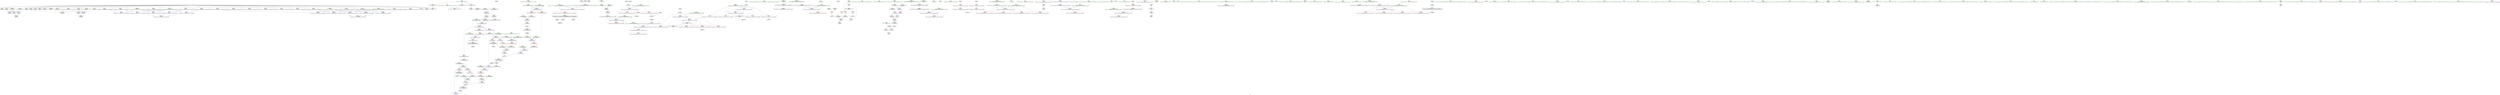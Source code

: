 digraph "SVFG" {
	label="SVFG";

	Node0x5560174b7d30 [shape=record,color=grey,label="{NodeID: 0\nNullPtr}"];
	Node0x5560174b7d30 -> Node0x5560174d7cf0[style=solid];
	Node0x5560174b7d30 -> Node0x5560174dc9a0[style=solid];
	Node0x5560174b7d30 -> Node0x5560174dca70[style=solid];
	Node0x5560174b7d30 -> Node0x5560174dcb40[style=solid];
	Node0x5560174b7d30 -> Node0x5560174dcc10[style=solid];
	Node0x5560174b7d30 -> Node0x5560174dcce0[style=solid];
	Node0x5560174b7d30 -> Node0x5560174dcdb0[style=solid];
	Node0x5560174b7d30 -> Node0x5560174dce80[style=solid];
	Node0x5560174b7d30 -> Node0x5560174dcf50[style=solid];
	Node0x5560174b7d30 -> Node0x5560174dd020[style=solid];
	Node0x5560174b7d30 -> Node0x5560174dd0f0[style=solid];
	Node0x5560174b7d30 -> Node0x5560174dd1c0[style=solid];
	Node0x5560174b7d30 -> Node0x5560174dd290[style=solid];
	Node0x5560174b7d30 -> Node0x5560174dd360[style=solid];
	Node0x5560174b7d30 -> Node0x5560174dd430[style=solid];
	Node0x5560174b7d30 -> Node0x5560174dd500[style=solid];
	Node0x5560174b7d30 -> Node0x5560174dd5d0[style=solid];
	Node0x5560174b7d30 -> Node0x5560174dd6a0[style=solid];
	Node0x5560174b7d30 -> Node0x5560174dd770[style=solid];
	Node0x5560174b7d30 -> Node0x5560174dd840[style=solid];
	Node0x5560174b7d30 -> Node0x5560174dd910[style=solid];
	Node0x5560174b7d30 -> Node0x5560174dd9e0[style=solid];
	Node0x5560174b7d30 -> Node0x5560174ddab0[style=solid];
	Node0x5560174b7d30 -> Node0x5560174ddb80[style=solid];
	Node0x5560174b7d30 -> Node0x5560174ddc50[style=solid];
	Node0x5560174b7d30 -> Node0x5560174ddd20[style=solid];
	Node0x5560174b7d30 -> Node0x5560174dddf0[style=solid];
	Node0x5560174b7d30 -> Node0x5560174ddec0[style=solid];
	Node0x5560174b7d30 -> Node0x5560174ddf90[style=solid];
	Node0x5560174b7d30 -> Node0x5560174e5590[style=solid];
	Node0x556017522cf0 [shape=record,color=black,label="{NodeID: 609\n182 = PHI()\n}"];
	Node0x5560174e6fc0 [shape=record,color=blue,label="{NodeID: 277\n362\<--397\nexn.slot\<--\n_ZN3Sol3RecENSt7__cxx1112basic_stringIcSt11char_traitsIcESaIcEEE\n}"];
	Node0x5560174e6fc0 -> Node0x5560174dbaf0[style=dashed];
	Node0x5560174daab0 [shape=record,color=red,label="{NodeID: 194\n247\<--236\nthis1\<--this.addr\n_ZNSt8ios_base4setfESt13_Ios_FmtflagsS0_\n}"];
	Node0x5560174daab0 -> Node0x5560174dfc50[style=solid];
	Node0x5560174daab0 -> Node0x5560174dfd20[style=solid];
	Node0x5560174daab0 -> Node0x5560174dfdf0[style=solid];
	Node0x5560174d7b20 [shape=record,color=green,label="{NodeID: 111\n627\<--628\n__t.addr\<--__t.addr_field_insensitive\n_ZSt4moveIRNSt7__cxx1112basic_stringIcSt11char_traitsIcESaIcEEEEONSt16remove_referenceIT_E4typeEOS8_\n}"];
	Node0x5560174d7b20 -> Node0x5560174e52f0[style=solid];
	Node0x5560174d7b20 -> Node0x5560174e81a0[style=solid];
	Node0x5560174d5b80 [shape=record,color=green,label="{NodeID: 28\n56\<--57\nsol\<--sol_field_insensitive\nmain\n|{<s0>9}}"];
	Node0x5560174d5b80:s0 -> Node0x556017526b80[style=solid,color=red];
	Node0x556017525af0 [shape=record,color=black,label="{NodeID: 637\n555 = PHI()\n}"];
	Node0x556017525af0 -> Node0x5560174f4bd0[style=solid];
	Node0x5560174dc170 [shape=record,color=red,label="{NodeID: 222\n428\<--368\n\<--i\n_ZN3Sol3RecENSt7__cxx1112basic_stringIcSt11char_traitsIcESaIcEEE\n}"];
	Node0x5560174dc170 -> Node0x5560174e7300[style=solid];
	Node0x5560174dddf0 [shape=record,color=black,label="{NodeID: 139\n480\<--3\n\<--dummyVal\n_ZN3Sol3RecENSt7__cxx1112basic_stringIcSt11char_traitsIcESaIcEEE\n}"];
	Node0x5560174dddf0 -> Node0x5560174e7a50[style=solid];
	Node0x5560174d8590 [shape=record,color=green,label="{NodeID: 56\n198\<--199\n_ZSt4endlIcSt11char_traitsIcEERSt13basic_ostreamIT_T0_ES6_\<--_ZSt4endlIcSt11char_traitsIcEERSt13basic_ostreamIT_T0_ES6__field_insensitive\n}"];
	Node0x556017528190 [shape=record,color=black,label="{NodeID: 665\n327 = PHI(305, )\n0th arg _ZStorSt13_Ios_FmtflagsS_ }"];
	Node0x556017528190 -> Node0x5560174e6d50[style=solid];
	Node0x5560174f5050 [shape=record,color=grey,label="{NodeID: 499\n433 = Binary(432, 434, )\n}"];
	Node0x5560174f5050 -> Node0x5560174e73d0[style=solid];
	Node0x5560174e59d0 [shape=record,color=blue,label="{NodeID: 250\n119\<--118\n__base.addr\<--__base\n_ZSt5fixedRSt8ios_base\n}"];
	Node0x5560174e59d0 -> Node0x5560174e0540[style=dashed];
	Node0x5560174e59d0 -> Node0x5560174e0610[style=dashed];
	Node0x5560174df540 [shape=record,color=purple,label="{NodeID: 167\n651\<--18\nllvm.global_ctors_0\<--llvm.global_ctors\nGlob }"];
	Node0x5560174df540 -> Node0x5560174e53c0[style=solid];
	Node0x5560174d9dd0 [shape=record,color=green,label="{NodeID: 84\n372\<--373\nref.tmp13\<--ref.tmp13_field_insensitive\n_ZN3Sol3RecENSt7__cxx1112basic_stringIcSt11char_traitsIcESaIcEEE\n|{<s0>43|<s1>44}}"];
	Node0x5560174d9dd0:s0 -> Node0x556017526e00[style=solid,color=red];
	Node0x5560174d9dd0:s1 -> Node0x556017526440[style=solid,color=red];
	Node0x5560174c12f0 [shape=record,color=green,label="{NodeID: 1\n7\<--1\n__dso_handle\<--dummyObj\nGlob }"];
	Node0x556017522dc0 [shape=record,color=black,label="{NodeID: 610\n30 = PHI()\n}"];
	Node0x55601750abc0 [shape=record,color=black,label="{NodeID: 527\nMR_8V_3 = PHI(MR_8V_4, MR_8V_2, )\npts\{55 \}\n}"];
	Node0x55601750abc0 -> Node0x5560174e0130[style=dashed];
	Node0x55601750abc0 -> Node0x5560174e0200[style=dashed];
	Node0x55601750abc0 -> Node0x5560174e02d0[style=dashed];
	Node0x55601750abc0 -> Node0x5560174e5900[style=dashed];
	Node0x5560174e7090 [shape=record,color=blue,label="{NodeID: 278\n364\<--399\nehselector.slot\<--\n_ZN3Sol3RecENSt7__cxx1112basic_stringIcSt11char_traitsIcESaIcEEE\n}"];
	Node0x5560174e7090 -> Node0x5560174dbbc0[style=dashed];
	Node0x5560174dab80 [shape=record,color=red,label="{NodeID: 195\n259\<--238\n\<--__fmtfl.addr\n_ZNSt8ios_base4setfESt13_Ios_FmtflagsS0_\n|{<s0>28}}"];
	Node0x5560174dab80:s0 -> Node0x556017527ab0[style=solid,color=red];
	Node0x5560174d7bf0 [shape=record,color=green,label="{NodeID: 112\n20\<--647\n_GLOBAL__sub_I_Swistakk_0_1.cpp\<--_GLOBAL__sub_I_Swistakk_0_1.cpp_field_insensitive\n}"];
	Node0x5560174d7bf0 -> Node0x5560174e5490[style=solid];
	Node0x5560174d5c50 [shape=record,color=green,label="{NodeID: 29\n62\<--63\n_ZNSt8ios_base15sync_with_stdioEb\<--_ZNSt8ios_base15sync_with_stdioEb_field_insensitive\n}"];
	Node0x556017525bf0 [shape=record,color=black,label="{NodeID: 638\n560 = PHI()\n}"];
	Node0x556017525bf0 -> Node0x5560174f5950[style=solid];
	Node0x5560174dc240 [shape=record,color=red,label="{NodeID: 223\n432\<--368\n\<--i\n_ZN3Sol3RecENSt7__cxx1112basic_stringIcSt11char_traitsIcESaIcEEE\n}"];
	Node0x5560174dc240 -> Node0x5560174f5050[style=solid];
	Node0x5560174ddec0 [shape=record,color=black,label="{NodeID: 140\n493\<--3\nlpad.val\<--dummyVal\n_ZN3Sol3RecENSt7__cxx1112basic_stringIcSt11char_traitsIcESaIcEEE\n}"];
	Node0x5560174d8690 [shape=record,color=green,label="{NodeID: 57\n200\<--201\n_ZNSolsEPFRSoS_E\<--_ZNSolsEPFRSoS_E_field_insensitive\n}"];
	Node0x5560175282a0 [shape=record,color=black,label="{NodeID: 666\n328 = PHI(306, )\n1st arg _ZStorSt13_Ios_FmtflagsS_ }"];
	Node0x5560175282a0 -> Node0x5560174e6e20[style=solid];
	Node0x5560174f51d0 [shape=record,color=grey,label="{NodeID: 500\n449 = Binary(448, 93, )\n}"];
	Node0x5560174e5aa0 [shape=record,color=blue,label="{NodeID: 251\n134\<--131\n__n.addr\<--__n\n_ZSt12setprecisioni\n}"];
	Node0x5560174e5aa0 -> Node0x5560174e06e0[style=dashed];
	Node0x5560174df640 [shape=record,color=purple,label="{NodeID: 168\n652\<--18\nllvm.global_ctors_1\<--llvm.global_ctors\nGlob }"];
	Node0x5560174df640 -> Node0x5560174e5490[style=solid];
	Node0x5560174d9ea0 [shape=record,color=green,label="{NodeID: 85\n374\<--375\nagg.tmp\<--agg.tmp_field_insensitive\n_ZN3Sol3RecENSt7__cxx1112basic_stringIcSt11char_traitsIcESaIcEEE\n|{<s0>43}}"];
	Node0x5560174d9ea0:s0 -> Node0x556017527280[style=solid,color=red];
	Node0x5560174c1380 [shape=record,color=green,label="{NodeID: 2\n8\<--1\n_ZSt4cout\<--dummyObj\nGlob }"];
	Node0x556017522e90 [shape=record,color=black,label="{NodeID: 611\n60 = PHI()\n}"];
	Node0x5560174e7160 [shape=record,color=blue,label="{NodeID: 279\n366\<--406\nwh_max\<--sub\n_ZN3Sol3RecENSt7__cxx1112basic_stringIcSt11char_traitsIcESaIcEEE\n}"];
	Node0x5560174e7160 -> Node0x5560174dbc90[style=dashed];
	Node0x5560174e7160 -> Node0x5560174dbd60[style=dashed];
	Node0x5560174e7160 -> Node0x5560174dbe30[style=dashed];
	Node0x5560174e7160 -> Node0x5560174dbf00[style=dashed];
	Node0x5560174e7160 -> Node0x5560174e7300[style=dashed];
	Node0x5560174e7160 -> Node0x556017505ad0[style=dashed];
	Node0x5560174e7160 -> Node0x5560175074c0[style=dashed];
	Node0x5560174dac50 [shape=record,color=red,label="{NodeID: 196\n251\<--240\n\<--__mask.addr\n_ZNSt8ios_base4setfESt13_Ios_FmtflagsS0_\n|{<s0>26}}"];
	Node0x5560174dac50:s0 -> Node0x556017526580[style=solid,color=red];
	Node0x5560174d7cf0 [shape=record,color=black,label="{NodeID: 113\n2\<--3\ndummyVal\<--dummyVal\n}"];
	Node0x5560174d5d50 [shape=record,color=green,label="{NodeID: 30\n65\<--66\n_ZSt5fixedRSt8ios_base\<--_ZSt5fixedRSt8ios_base_field_insensitive\n}"];
	Node0x556017525cf0 [shape=record,color=black,label="{NodeID: 639\n567 = PHI()\n}"];
	Node0x556017525cf0 -> Node0x5560174f57d0[style=solid];
	Node0x5560174dc310 [shape=record,color=red,label="{NodeID: 224\n420\<--417\n\<--call5\n_ZN3Sol3RecENSt7__cxx1112basic_stringIcSt11char_traitsIcESaIcEEE\n}"];
	Node0x5560174dc310 -> Node0x5560174dec50[style=solid];
	Node0x5560174ddf90 [shape=record,color=black,label="{NodeID: 141\n494\<--3\nlpad.val25\<--dummyVal\n_ZN3Sol3RecENSt7__cxx1112basic_stringIcSt11char_traitsIcESaIcEEE\n}"];
	Node0x5560174d8790 [shape=record,color=green,label="{NodeID: 58\n236\<--237\nthis.addr\<--this.addr_field_insensitive\n_ZNSt8ios_base4setfESt13_Ios_FmtflagsS0_\n}"];
	Node0x5560174d8790 -> Node0x5560174daab0[style=solid];
	Node0x5560174d8790 -> Node0x5560174e62c0[style=solid];
	Node0x5560175283b0 [shape=record,color=black,label="{NodeID: 667\n510 = PHI(357, )\n0th arg _ZSteqIcSt11char_traitsIcESaIcEEbRKNSt7__cxx1112basic_stringIT_T0_T1_EEPKS5_ }"];
	Node0x5560175283b0 -> Node0x5560174e7b20[style=solid];
	Node0x5560174f5350 [shape=record,color=grey,label="{NodeID: 501\n409 = Binary(408, 93, )\n}"];
	Node0x5560174f5350 -> Node0x5560174e7230[style=solid];
	Node0x5560174e5b70 [shape=record,color=blue,label="{NodeID: 252\n137\<--138\n_M_n\<--\n_ZSt12setprecisioni\n}"];
	Node0x5560174e5b70 -> Node0x5560174e07b0[style=dashed];
	Node0x5560174df740 [shape=record,color=purple,label="{NodeID: 169\n653\<--18\nllvm.global_ctors_2\<--llvm.global_ctors\nGlob }"];
	Node0x5560174df740 -> Node0x5560174e5590[style=solid];
	Node0x5560174d9f70 [shape=record,color=green,label="{NodeID: 86\n376\<--377\nref.tmp18\<--ref.tmp18_field_insensitive\n_ZN3Sol3RecENSt7__cxx1112basic_stringIcSt11char_traitsIcESaIcEEE\n|{<s0>46}}"];
	Node0x5560174d9f70:s0 -> Node0x556017526a40[style=solid,color=red];
	Node0x5560174c1630 [shape=record,color=green,label="{NodeID: 3\n9\<--1\n_ZSt3cin\<--dummyObj\nGlob }"];
	Node0x556017522f90 [shape=record,color=black,label="{NodeID: 612\n69 = PHI(130, )\n}"];
	Node0x556017522f90 -> Node0x5560174e5760[style=solid];
	Node0x5560174e7230 [shape=record,color=blue,label="{NodeID: 280\n368\<--409\ni\<--sub4\n_ZN3Sol3RecENSt7__cxx1112basic_stringIcSt11char_traitsIcESaIcEEE\n}"];
	Node0x5560174e7230 -> Node0x5560174dbfd0[style=dashed];
	Node0x5560174e7230 -> Node0x5560174dc0a0[style=dashed];
	Node0x5560174e7230 -> Node0x5560174dc170[style=dashed];
	Node0x5560174e7230 -> Node0x5560174dc240[style=dashed];
	Node0x5560174e7230 -> Node0x5560174e73d0[style=dashed];
	Node0x5560174e7230 -> Node0x556017505bc0[style=dashed];
	Node0x5560174dad20 [shape=record,color=red,label="{NodeID: 197\n260\<--240\n\<--__mask.addr\n_ZNSt8ios_base4setfESt13_Ios_FmtflagsS0_\n|{<s0>28}}"];
	Node0x5560174dad20:s0 -> Node0x556017527c00[style=solid,color=red];
	Node0x5560174dc9a0 [shape=record,color=black,label="{NodeID: 114\n205\<--3\n\<--dummyVal\n_ZN3Sol4TestEx\n}"];
	Node0x5560174d5e50 [shape=record,color=green,label="{NodeID: 31\n67\<--68\n_ZNSolsEPFRSt8ios_baseS0_E\<--_ZNSolsEPFRSt8ios_baseS0_E_field_insensitive\n}"];
	Node0x556017525df0 [shape=record,color=black,label="{NodeID: 640\n578 = PHI()\n|{<s0>61}}"];
	Node0x556017525df0:s0 -> Node0x556017527920[style=solid,color=red];
	Node0x5560174dc3e0 [shape=record,color=red,label="{NodeID: 225\n424\<--423\n\<--call6\n_ZN3Sol3RecENSt7__cxx1112basic_stringIcSt11char_traitsIcESaIcEEE\n}"];
	Node0x5560174dc3e0 -> Node0x5560174ded20[style=solid];
	Node0x5560174de060 [shape=record,color=black,label="{NodeID: 142\n10\<--9\n\<--_ZSt3cin\nCan only get source location for instruction, argument, global var or function.}"];
	Node0x5560174de060 -> Node0x5560174dfec0[style=solid];
	Node0x5560174d8860 [shape=record,color=green,label="{NodeID: 59\n238\<--239\n__fmtfl.addr\<--__fmtfl.addr_field_insensitive\n_ZNSt8ios_base4setfESt13_Ios_FmtflagsS0_\n}"];
	Node0x5560174d8860 -> Node0x5560174dab80[style=solid];
	Node0x5560174d8860 -> Node0x5560174e6390[style=solid];
	Node0x5560175284c0 [shape=record,color=black,label="{NodeID: 668\n511 = PHI(380, )\n1st arg _ZSteqIcSt11char_traitsIcESaIcEEbRKNSt7__cxx1112basic_stringIT_T0_T1_EEPKS5_ }"];
	Node0x5560175284c0 -> Node0x5560174e7bf0[style=solid];
	Node0x5560174f54d0 [shape=record,color=grey,label="{NodeID: 502\n406 = Binary(403, 93, )\n}"];
	Node0x5560174f54d0 -> Node0x5560174e7160[style=solid];
	Node0x5560174e5c40 [shape=record,color=blue,label="{NodeID: 253\n152\<--150\nthis.addr\<--this\n_ZN3Sol4TestEx\n}"];
	Node0x5560174e5c40 -> Node0x5560174e0880[style=dashed];
	Node0x5560174df840 [shape=record,color=purple,label="{NodeID: 170\n73\<--50\ncoerce.dive\<--agg.tmp\nmain\n}"];
	Node0x5560174df840 -> Node0x5560174e5760[style=solid];
	Node0x5560174da040 [shape=record,color=green,label="{NodeID: 87\n382\<--383\n_ZSteqIcSt11char_traitsIcESaIcEEbRKNSt7__cxx1112basic_stringIT_T0_T1_EEPKS5_\<--_ZSteqIcSt11char_traitsIcESaIcEEbRKNSt7__cxx1112basic_stringIT_T0_T1_EEPKS5__field_insensitive\n}"];
	Node0x5560174c16c0 [shape=record,color=green,label="{NodeID: 4\n12\<--1\n.str\<--dummyObj\nGlob }"];
	Node0x5560175231c0 [shape=record,color=black,label="{NodeID: 613\n77 = PHI()\n}"];
	Node0x5560174e7300 [shape=record,color=blue,label="{NodeID: 281\n366\<--428\nwh_max\<--\n_ZN3Sol3RecENSt7__cxx1112basic_stringIcSt11char_traitsIcESaIcEEE\n}"];
	Node0x5560174e7300 -> Node0x5560175074c0[style=dashed];
	Node0x5560174dadf0 [shape=record,color=red,label="{NodeID: 198\n268\<--242\n\<--__old\n_ZNSt8ios_base4setfESt13_Ios_FmtflagsS0_\n}"];
	Node0x5560174dadf0 -> Node0x5560174de770[style=solid];
	Node0x5560174dca70 [shape=record,color=black,label="{NodeID: 115\n206\<--3\n\<--dummyVal\n_ZN3Sol4TestEx\n}"];
	Node0x5560174dca70 -> Node0x5560174e5de0[style=solid];
	Node0x5560174d5f50 [shape=record,color=green,label="{NodeID: 32\n71\<--72\n_ZSt12setprecisioni\<--_ZSt12setprecisioni_field_insensitive\n}"];
	Node0x556017525ef0 [shape=record,color=black,label="{NodeID: 641\n581 = PHI(625, )\n}"];
	Node0x556017525ef0 -> Node0x5560174f3f10[style=solid];
	Node0x5560174dc4b0 [shape=record,color=red,label="{NodeID: 226\n439\<--438\n\<--call12\n_ZN3Sol3RecENSt7__cxx1112basic_stringIcSt11char_traitsIcESaIcEEE\n|{<s0>44}}"];
	Node0x5560174dc4b0:s0 -> Node0x55601751ecb0[style=solid,color=red];
	Node0x5560174de160 [shape=record,color=black,label="{NodeID: 143\n11\<--9\n\<--_ZSt3cin\nCan only get source location for instruction, argument, global var or function.}"];
	Node0x5560174de160 -> Node0x5560174dff90[style=solid];
	Node0x5560174d8930 [shape=record,color=green,label="{NodeID: 60\n240\<--241\n__mask.addr\<--__mask.addr_field_insensitive\n_ZNSt8ios_base4setfESt13_Ios_FmtflagsS0_\n}"];
	Node0x5560174d8930 -> Node0x5560174dac50[style=solid];
	Node0x5560174d8930 -> Node0x5560174dad20[style=solid];
	Node0x5560174d8930 -> Node0x5560174e6460[style=solid];
	Node0x5560175285d0 [shape=record,color=black,label="{NodeID: 669\n271 = PHI(255, )\n0th arg _ZStaNRSt13_Ios_FmtflagsS_ }"];
	Node0x5560175285d0 -> Node0x5560174e6600[style=solid];
	Node0x5560174f5650 [shape=record,color=grey,label="{NodeID: 503\n105 = Binary(104, 93, )\n}"];
	Node0x5560174f5650 -> Node0x5560174e5900[style=solid];
	Node0x5560174e5d10 [shape=record,color=blue,label="{NodeID: 254\n154\<--151\nt.addr\<--t\n_ZN3Sol4TestEx\n}"];
	Node0x5560174e5d10 -> Node0x5560174e0950[style=dashed];
	Node0x5560174df910 [shape=record,color=purple,label="{NodeID: 171\n75\<--50\ncoerce.dive3\<--agg.tmp\nmain\n}"];
	Node0x5560174df910 -> Node0x5560174e03a0[style=solid];
	Node0x5560174da140 [shape=record,color=green,label="{NodeID: 88\n386\<--387\n_ZNSaIcEC1Ev\<--_ZNSaIcEC1Ev_field_insensitive\n}"];
	Node0x5560174c1780 [shape=record,color=green,label="{NodeID: 5\n14\<--1\n.str.1\<--dummyObj\nGlob }"];
	Node0x556017523290 [shape=record,color=black,label="{NodeID: 614\n86 = PHI()\n}"];
	Node0x55601750bd20 [shape=record,color=yellow,style=double,label="{NodeID: 531\n12V_1 = ENCHI(MR_12V_0)\npts\{120 \}\nFun[_ZSt5fixedRSt8ios_base]}"];
	Node0x55601750bd20 -> Node0x5560174e59d0[style=dashed];
	Node0x5560174e73d0 [shape=record,color=blue,label="{NodeID: 282\n368\<--433\ni\<--dec\n_ZN3Sol3RecENSt7__cxx1112basic_stringIcSt11char_traitsIcESaIcEEE\n}"];
	Node0x5560174e73d0 -> Node0x5560174dbfd0[style=dashed];
	Node0x5560174e73d0 -> Node0x5560174dc0a0[style=dashed];
	Node0x5560174e73d0 -> Node0x5560174dc170[style=dashed];
	Node0x5560174e73d0 -> Node0x5560174dc240[style=dashed];
	Node0x5560174e73d0 -> Node0x5560174e73d0[style=dashed];
	Node0x5560174e73d0 -> Node0x556017505bc0[style=dashed];
	Node0x5560174daec0 [shape=record,color=red,label="{NodeID: 199\n249\<--248\n\<--_M_flags\n_ZNSt8ios_base4setfESt13_Ios_FmtflagsS0_\n}"];
	Node0x5560174daec0 -> Node0x5560174e6530[style=solid];
	Node0x5560174dcb40 [shape=record,color=black,label="{NodeID: 116\n208\<--3\n\<--dummyVal\n_ZN3Sol4TestEx\n}"];
	Node0x5560174dcb40 -> Node0x5560174e5eb0[style=solid];
	Node0x5560174d6050 [shape=record,color=green,label="{NodeID: 33\n78\<--79\n_ZStlsIcSt11char_traitsIcEERSt13basic_ostreamIT_T0_ES6_St13_Setprecision\<--_ZStlsIcSt11char_traitsIcEERSt13basic_ostreamIT_T0_ES6_St13_Setprecision_field_insensitive\n}"];
	Node0x5560175260c0 [shape=record,color=black,label="{NodeID: 642\n587 = PHI()\n|{<s0>63}}"];
	Node0x5560175260c0:s0 -> Node0x556017527920[style=solid,color=red];
	Node0x5560174dc580 [shape=record,color=red,label="{NodeID: 227\n518\<--512\n\<--__lhs.addr\n_ZSteqIcSt11char_traitsIcESaIcEEbRKNSt7__cxx1112basic_stringIT_T0_T1_EEPKS5_\n}"];
	Node0x5560174de260 [shape=record,color=black,label="{NodeID: 144\n31\<--32\n\<--_ZNSt8ios_base4InitD1Ev\nCan only get source location for instruction, argument, global var or function.}"];
	Node0x5560174d8a00 [shape=record,color=green,label="{NodeID: 61\n242\<--243\n__old\<--__old_field_insensitive\n_ZNSt8ios_base4setfESt13_Ios_FmtflagsS0_\n}"];
	Node0x5560174d8a00 -> Node0x5560174dadf0[style=solid];
	Node0x5560174d8a00 -> Node0x5560174e6530[style=solid];
	Node0x5560175286e0 [shape=record,color=black,label="{NodeID: 670\n272 = PHI(252, )\n1st arg _ZStaNRSt13_Ios_FmtflagsS_ }"];
	Node0x5560175286e0 -> Node0x5560174e66d0[style=solid];
	Node0x5560174f57d0 [shape=record,color=grey,label="{NodeID: 504\n568 = cmp(565, 567, )\n}"];
	Node0x5560174f57d0 -> Node0x5560174f44b0[style=solid];
	Node0x5560174e5de0 [shape=record,color=blue,label="{NodeID: 255\n158\<--206\nexn.slot\<--\n_ZN3Sol4TestEx\n}"];
	Node0x5560174e5de0 -> Node0x5560174da910[style=dashed];
	Node0x5560174df9e0 [shape=record,color=purple,label="{NodeID: 172\n81\<--80\nvbase.offset.ptr\<--vtable\nmain\n}"];
	Node0x5560174df9e0 -> Node0x5560174de430[style=solid];
	Node0x5560174da240 [shape=record,color=green,label="{NodeID: 89\n390\<--391\n_ZNSt7__cxx1112basic_stringIcSt11char_traitsIcESaIcEEC1EPKcRKS3_\<--_ZNSt7__cxx1112basic_stringIcSt11char_traitsIcESaIcEEC1EPKcRKS3__field_insensitive\n}"];
	Node0x5560174c1c10 [shape=record,color=green,label="{NodeID: 6\n16\<--1\n.str.2\<--dummyObj\nGlob }"];
	Node0x556017523360 [shape=record,color=black,label="{NodeID: 615\n89 = PHI()\n}"];
	Node0x5560174e74a0 [shape=record,color=blue,label="{NodeID: 283\n362\<--460\nexn.slot\<--\n_ZN3Sol3RecENSt7__cxx1112basic_stringIcSt11char_traitsIcESaIcEEE\n}"];
	Node0x5560174e74a0 -> Node0x5560174dbaf0[style=dashed];
	Node0x5560174daf90 [shape=record,color=red,label="{NodeID: 200\n279\<--273\n\<--__a.addr\n_ZStaNRSt13_Ios_FmtflagsS_\n}"];
	Node0x5560174daf90 -> Node0x5560174db200[style=solid];
	Node0x5560174dcc10 [shape=record,color=black,label="{NodeID: 117\n211\<--3\n\<--dummyVal\n_ZN3Sol4TestEx\n}"];
	Node0x5560174d6150 [shape=record,color=green,label="{NodeID: 34\n87\<--88\n_ZNSt9basic_iosIcSt11char_traitsIcEE3tieEPSo\<--_ZNSt9basic_iosIcSt11char_traitsIcEE3tieEPSo_field_insensitive\n}"];
	Node0x556017526190 [shape=record,color=black,label="{NodeID: 643\n590 = PHI(625, )\n}"];
	Node0x556017526190 -> Node0x5560174f3f10[style=solid];
	Node0x5560174dc650 [shape=record,color=red,label="{NodeID: 228\n519\<--514\n\<--__rhs.addr\n_ZSteqIcSt11char_traitsIcESaIcEEbRKNSt7__cxx1112basic_stringIT_T0_T1_EEPKS5_\n}"];
	Node0x5560174de360 [shape=record,color=black,label="{NodeID: 145\n47\<--59\nmain_ret\<--\nmain\n}"];
	Node0x5560174d8ad0 [shape=record,color=green,label="{NodeID: 62\n253\<--254\n_ZStcoSt13_Ios_Fmtflags\<--_ZStcoSt13_Ios_Fmtflags_field_insensitive\n}"];
	Node0x5560174f5950 [shape=record,color=grey,label="{NodeID: 505\n563 = cmp(558, 560, )\n}"];
	Node0x5560174e5eb0 [shape=record,color=blue,label="{NodeID: 256\n160\<--208\nehselector.slot\<--\n_ZN3Sol4TestEx\n}"];
	Node0x5560174e5eb0 -> Node0x5560174da9e0[style=dashed];
	Node0x5560174dfab0 [shape=record,color=purple,label="{NodeID: 173\n137\<--132\n_M_n\<--retval\n_ZSt12setprecisioni\n}"];
	Node0x5560174dfab0 -> Node0x5560174e5b70[style=solid];
	Node0x5560174da340 [shape=record,color=green,label="{NodeID: 90\n393\<--394\n_ZNSaIcED1Ev\<--_ZNSaIcED1Ev_field_insensitive\n}"];
	Node0x5560174c1ca0 [shape=record,color=green,label="{NodeID: 7\n19\<--1\n\<--dummyObj\nCan only get source location for instruction, argument, global var or function.}"];
	Node0x556017524390 [shape=record,color=black,label="{NodeID: 616\n123 = PHI(232, )\n}"];
	Node0x5560174e7570 [shape=record,color=blue,label="{NodeID: 284\n364\<--462\nehselector.slot\<--\n_ZN3Sol3RecENSt7__cxx1112basic_stringIcSt11char_traitsIcESaIcEEE\n}"];
	Node0x5560174e7570 -> Node0x5560174dbbc0[style=dashed];
	Node0x5560174db060 [shape=record,color=red,label="{NodeID: 201\n283\<--273\n\<--__a.addr\n_ZStaNRSt13_Ios_FmtflagsS_\n}"];
	Node0x5560174db060 -> Node0x5560174de840[style=solid];
	Node0x5560174db060 -> Node0x5560174e67a0[style=solid];
	Node0x5560174dcce0 [shape=record,color=black,label="{NodeID: 118\n212\<--3\n\<--dummyVal\n_ZN3Sol4TestEx\n}"];
	Node0x5560174dcce0 -> Node0x5560174e5f80[style=solid];
	Node0x5560174d6250 [shape=record,color=green,label="{NodeID: 35\n90\<--91\n_ZNSirsERx\<--_ZNSirsERx_field_insensitive\n}"];
	Node0x556017526300 [shape=record,color=black,label="{NodeID: 644\n612 = PHI(625, )\n}"];
	Node0x5560174dc720 [shape=record,color=red,label="{NodeID: 229\n552\<--542\n\<--__lhs.addr\n_ZStplIcSt11char_traitsIcESaIcEENSt7__cxx1112basic_stringIT_T0_T1_EEOS8_S9_\n}"];
	Node0x5560174de430 [shape=record,color=black,label="{NodeID: 146\n82\<--81\n\<--vbase.offset.ptr\nmain\n}"];
	Node0x5560174de430 -> Node0x5560174e0470[style=solid];
	Node0x5560174d8bd0 [shape=record,color=green,label="{NodeID: 63\n257\<--258\n_ZStaNRSt13_Ios_FmtflagsS_\<--_ZStaNRSt13_Ios_FmtflagsS__field_insensitive\n}"];
	Node0x5560174f5ad0 [shape=record,color=grey,label="{NodeID: 506\n523 = cmp(520, 59, )\n}"];
	Node0x5560174f5ad0 -> Node0x5560174dedf0[style=solid];
	Node0x5560174e5f80 [shape=record,color=blue,label="{NodeID: 257\n158\<--212\nexn.slot\<--\n_ZN3Sol4TestEx\n}"];
	Node0x5560174e5f80 -> Node0x5560174da910[style=dashed];
	Node0x5560174dfb80 [shape=record,color=purple,label="{NodeID: 174\n140\<--132\ncoerce.dive\<--retval\n_ZSt12setprecisioni\n}"];
	Node0x5560174dfb80 -> Node0x5560174e07b0[style=solid];
	Node0x5560174da440 [shape=record,color=green,label="{NodeID: 91\n404\<--405\n_ZNKSt7__cxx1112basic_stringIcSt11char_traitsIcESaIcEE4sizeEv\<--_ZNKSt7__cxx1112basic_stringIcSt11char_traitsIcESaIcEE4sizeEv_field_insensitive\n}"];
	Node0x5560174c1d60 [shape=record,color=green,label="{NodeID: 8\n59\<--1\n\<--dummyObj\nCan only get source location for instruction, argument, global var or function.}"];
	Node0x556017524530 [shape=record,color=black,label="{NodeID: 617\n170 = PHI()\n}"];
	Node0x5560174e7640 [shape=record,color=blue,label="{NodeID: 285\n362\<--466\nexn.slot\<--\n_ZN3Sol3RecENSt7__cxx1112basic_stringIcSt11char_traitsIcESaIcEEE\n}"];
	Node0x5560174e7640 -> Node0x5560174dbaf0[style=dashed];
	Node0x5560174db130 [shape=record,color=red,label="{NodeID: 202\n281\<--275\n\<--__b.addr\n_ZStaNRSt13_Ios_FmtflagsS_\n|{<s0>30}}"];
	Node0x5560174db130:s0 -> Node0x556017527c00[style=solid,color=red];
	Node0x5560174dcdb0 [shape=record,color=black,label="{NodeID: 119\n214\<--3\n\<--dummyVal\n_ZN3Sol4TestEx\n}"];
	Node0x5560174dcdb0 -> Node0x5560174e6050[style=solid];
	Node0x5560174d6350 [shape=record,color=green,label="{NodeID: 36\n101\<--102\n_ZN3Sol4TestEx\<--_ZN3Sol4TestEx_field_insensitive\n}"];
	Node0x556017526440 [shape=record,color=black,label="{NodeID: 645\n600 = PHI(372, )\n2nd arg _ZStplIcSt11char_traitsIcESaIcEENSt7__cxx1112basic_stringIT_T0_T1_EES5_OS8_ }"];
	Node0x556017526440 -> Node0x5560174e80d0[style=solid];
	Node0x5560174dc7f0 [shape=record,color=red,label="{NodeID: 230\n559\<--542\n\<--__lhs.addr\n_ZStplIcSt11char_traitsIcESaIcEENSt7__cxx1112basic_stringIT_T0_T1_EEOS8_S9_\n}"];
	Node0x5560174de500 [shape=record,color=black,label="{NodeID: 147\n85\<--84\n\<--add.ptr\nmain\n}"];
	Node0x5560174d8cd0 [shape=record,color=green,label="{NodeID: 64\n262\<--263\n_ZStanSt13_Ios_FmtflagsS_\<--_ZStanSt13_Ios_FmtflagsS__field_insensitive\n}"];
	Node0x5560174f5c50 [shape=record,color=grey,label="{NodeID: 507\n426 = cmp(421, 425, )\n}"];
	Node0x5560174e6050 [shape=record,color=blue,label="{NodeID: 258\n160\<--214\nehselector.slot\<--\n_ZN3Sol4TestEx\n}"];
	Node0x5560174e6050 -> Node0x5560174da9e0[style=dashed];
	Node0x5560174dfc50 [shape=record,color=purple,label="{NodeID: 175\n248\<--247\n_M_flags\<--this1\n_ZNSt8ios_base4setfESt13_Ios_FmtflagsS0_\n}"];
	Node0x5560174dfc50 -> Node0x5560174daec0[style=solid];
	Node0x5560174da540 [shape=record,color=green,label="{NodeID: 92\n418\<--419\n_ZNSt7__cxx1112basic_stringIcSt11char_traitsIcESaIcEEixEm\<--_ZNSt7__cxx1112basic_stringIcSt11char_traitsIcESaIcEEixEm_field_insensitive\n}"];
	Node0x5560174c1e20 [shape=record,color=green,label="{NodeID: 9\n61\<--1\n\<--dummyObj\nCan only get source location for instruction, argument, global var or function.}"];
	Node0x556017524630 [shape=record,color=black,label="{NodeID: 618\n174 = PHI()\n}"];
	Node0x5560174e7710 [shape=record,color=blue,label="{NodeID: 286\n364\<--468\nehselector.slot\<--\n_ZN3Sol3RecENSt7__cxx1112basic_stringIcSt11char_traitsIcESaIcEEE\n}"];
	Node0x5560174e7710 -> Node0x5560174dbbc0[style=dashed];
	Node0x5560174db200 [shape=record,color=red,label="{NodeID: 203\n280\<--279\n\<--\n_ZStaNRSt13_Ios_FmtflagsS_\n|{<s0>30}}"];
	Node0x5560174db200:s0 -> Node0x556017527ab0[style=solid,color=red];
	Node0x5560174dce80 [shape=record,color=black,label="{NodeID: 120\n218\<--3\n\<--dummyVal\n_ZN3Sol4TestEx\n}"];
	Node0x5560174d6450 [shape=record,color=green,label="{NodeID: 37\n119\<--120\n__base.addr\<--__base.addr_field_insensitive\n_ZSt5fixedRSt8ios_base\n}"];
	Node0x5560174d6450 -> Node0x5560174e0540[style=solid];
	Node0x5560174d6450 -> Node0x5560174e0610[style=solid];
	Node0x5560174d6450 -> Node0x5560174e59d0[style=solid];
	Node0x556017526580 [shape=record,color=black,label="{NodeID: 646\n287 = PHI(251, )\n0th arg _ZStcoSt13_Ios_Fmtflags }"];
	Node0x556017526580 -> Node0x5560174e6870[style=solid];
	Node0x5560174e4a40 [shape=record,color=red,label="{NodeID: 231\n577\<--542\n\<--__lhs.addr\n_ZStplIcSt11char_traitsIcESaIcEENSt7__cxx1112basic_stringIT_T0_T1_EEOS8_S9_\n}"];
	Node0x5560174de5d0 [shape=record,color=black,label="{NodeID: 148\n117\<--128\n_ZSt5fixedRSt8ios_base_ret\<--\n_ZSt5fixedRSt8ios_base\n}"];
	Node0x5560174d8dd0 [shape=record,color=green,label="{NodeID: 65\n266\<--267\n_ZStoRRSt13_Ios_FmtflagsS_\<--_ZStoRRSt13_Ios_FmtflagsS__field_insensitive\n}"];
	Node0x5560174f5dd0 [shape=record,color=grey,label="{NodeID: 508\n97 = cmp(95, 96, )\n}"];
	Node0x5560174e6120 [shape=record,color=blue,label="{NodeID: 259\n158\<--219\nexn.slot\<--\n_ZN3Sol4TestEx\n}"];
	Node0x5560174e6120 -> Node0x5560174da910[style=dashed];
	Node0x5560174dfd20 [shape=record,color=purple,label="{NodeID: 176\n255\<--247\n_M_flags2\<--this1\n_ZNSt8ios_base4setfESt13_Ios_FmtflagsS0_\n|{<s0>27}}"];
	Node0x5560174dfd20:s0 -> Node0x5560175285d0[style=solid,color=red];
	Node0x5560174da640 [shape=record,color=green,label="{NodeID: 93\n442\<--443\n_ZNKSt7__cxx1112basic_stringIcSt11char_traitsIcESaIcEE6substrEmm\<--_ZNKSt7__cxx1112basic_stringIcSt11char_traitsIcESaIcEE6substrEmm_field_insensitive\n}"];
	Node0x5560174d4a70 [shape=record,color=green,label="{NodeID: 10\n70\<--1\n\<--dummyObj\nCan only get source location for instruction, argument, global var or function.|{<s0>5}}"];
	Node0x5560174d4a70:s0 -> Node0x556017528080[style=solid,color=red];
	Node0x556017524730 [shape=record,color=black,label="{NodeID: 619\n178 = PHI()\n}"];
	Node0x5560174e77e0 [shape=record,color=blue,label="{NodeID: 287\n362\<--472\nexn.slot\<--\n_ZN3Sol3RecENSt7__cxx1112basic_stringIcSt11char_traitsIcESaIcEEE\n}"];
	Node0x5560174e77e0 -> Node0x5560174dbaf0[style=dashed];
	Node0x5560174db2d0 [shape=record,color=red,label="{NodeID: 204\n291\<--288\n\<--__a.addr\n_ZStcoSt13_Ios_Fmtflags\n}"];
	Node0x5560174db2d0 -> Node0x5560174f4d50[style=solid];
	Node0x5560174dcf50 [shape=record,color=black,label="{NodeID: 121\n219\<--3\n\<--dummyVal\n_ZN3Sol4TestEx\n}"];
	Node0x5560174dcf50 -> Node0x5560174e6120[style=solid];
	Node0x5560174d6520 [shape=record,color=green,label="{NodeID: 38\n126\<--127\n_ZNSt8ios_base4setfESt13_Ios_FmtflagsS0_\<--_ZNSt8ios_base4setfESt13_Ios_FmtflagsS0__field_insensitive\n}"];
	Node0x5560175266c0 [shape=record,color=black,label="{NodeID: 647\n118 = PHI()\n0th arg _ZSt5fixedRSt8ios_base }"];
	Node0x5560175266c0 -> Node0x5560174e59d0[style=solid];
	Node0x5560174e4ad0 [shape=record,color=red,label="{NodeID: 232\n585\<--542\n\<--__lhs.addr\n_ZStplIcSt11char_traitsIcESaIcEENSt7__cxx1112basic_stringIT_T0_T1_EEOS8_S9_\n}"];
	Node0x5560174de6a0 [shape=record,color=black,label="{NodeID: 149\n130\<--141\n_ZSt12setprecisioni_ret\<--\n_ZSt12setprecisioni\n|{<s0>5}}"];
	Node0x5560174de6a0:s0 -> Node0x556017522f90[style=solid,color=blue];
	Node0x5560174d8ed0 [shape=record,color=green,label="{NodeID: 66\n273\<--274\n__a.addr\<--__a.addr_field_insensitive\n_ZStaNRSt13_Ios_FmtflagsS_\n}"];
	Node0x5560174d8ed0 -> Node0x5560174daf90[style=solid];
	Node0x5560174d8ed0 -> Node0x5560174db060[style=solid];
	Node0x5560174d8ed0 -> Node0x5560174e6600[style=solid];
	Node0x5560174f5f50 [shape=record,color=grey,label="{NodeID: 509\n413 = cmp(412, 414, )\n}"];
	Node0x5560174e61f0 [shape=record,color=blue,label="{NodeID: 260\n160\<--221\nehselector.slot\<--\n_ZN3Sol4TestEx\n}"];
	Node0x5560174e61f0 -> Node0x5560174da9e0[style=dashed];
	Node0x5560174dfdf0 [shape=record,color=purple,label="{NodeID: 177\n264\<--247\n_M_flags5\<--this1\n_ZNSt8ios_base4setfESt13_Ios_FmtflagsS0_\n|{<s0>29}}"];
	Node0x5560174dfdf0:s0 -> Node0x556017527700[style=solid,color=red];
	Node0x5560174da740 [shape=record,color=green,label="{NodeID: 94\n446\<--447\n_ZStplIcSt11char_traitsIcESaIcEENSt7__cxx1112basic_stringIT_T0_T1_EES5_OS8_\<--_ZStplIcSt11char_traitsIcESaIcEENSt7__cxx1112basic_stringIT_T0_T1_EES5_OS8__field_insensitive\n}"];
	Node0x5560174d4b40 [shape=record,color=green,label="{NodeID: 11\n93\<--1\n\<--dummyObj\nCan only get source location for instruction, argument, global var or function.}"];
	Node0x556017524800 [shape=record,color=black,label="{NodeID: 620\n194 = PHI()\n}"];
	Node0x5560174e78b0 [shape=record,color=blue,label="{NodeID: 288\n364\<--474\nehselector.slot\<--\n_ZN3Sol3RecENSt7__cxx1112basic_stringIcSt11char_traitsIcESaIcEEE\n}"];
	Node0x5560174e78b0 -> Node0x5560174dbbc0[style=dashed];
	Node0x5560174db3a0 [shape=record,color=red,label="{NodeID: 205\n304\<--298\n\<--__a.addr\n_ZStoRRSt13_Ios_FmtflagsS_\n}"];
	Node0x5560174db3a0 -> Node0x5560174db610[style=solid];
	Node0x5560174dd020 [shape=record,color=black,label="{NodeID: 122\n221\<--3\n\<--dummyVal\n_ZN3Sol4TestEx\n}"];
	Node0x5560174dd020 -> Node0x5560174e61f0[style=solid];
	Node0x5560174d6620 [shape=record,color=green,label="{NodeID: 39\n132\<--133\nretval\<--retval_field_insensitive\n_ZSt12setprecisioni\n}"];
	Node0x5560174d6620 -> Node0x5560174dfab0[style=solid];
	Node0x5560174d6620 -> Node0x5560174dfb80[style=solid];
	Node0x556017526790 [shape=record,color=black,label="{NodeID: 648\n539 = PHI(355, )\n0th arg _ZStplIcSt11char_traitsIcESaIcEENSt7__cxx1112basic_stringIT_T0_T1_EEOS8_S9_ }"];
	Node0x5560174e4ba0 [shape=record,color=red,label="{NodeID: 233\n554\<--544\n\<--__rhs.addr\n_ZStplIcSt11char_traitsIcESaIcEENSt7__cxx1112basic_stringIT_T0_T1_EEOS8_S9_\n}"];
	Node0x5560174de770 [shape=record,color=black,label="{NodeID: 150\n232\<--268\n_ZNSt8ios_base4setfESt13_Ios_FmtflagsS0__ret\<--\n_ZNSt8ios_base4setfESt13_Ios_FmtflagsS0_\n|{<s0>10}}"];
	Node0x5560174de770:s0 -> Node0x556017524390[style=solid,color=blue];
	Node0x5560174d8fa0 [shape=record,color=green,label="{NodeID: 67\n275\<--276\n__b.addr\<--__b.addr_field_insensitive\n_ZStaNRSt13_Ios_FmtflagsS_\n}"];
	Node0x5560174d8fa0 -> Node0x5560174db130[style=solid];
	Node0x5560174d8fa0 -> Node0x5560174e66d0[style=solid];
	Node0x556017505ad0 [shape=record,color=black,label="{NodeID: 510\nMR_58V_2 = PHI(MR_58V_5, MR_58V_1, )\npts\{367 \}\n}"];
	Node0x5560174e62c0 [shape=record,color=blue,label="{NodeID: 261\n236\<--233\nthis.addr\<--this\n_ZNSt8ios_base4setfESt13_Ios_FmtflagsS0_\n}"];
	Node0x5560174e62c0 -> Node0x5560174daab0[style=dashed];
	Node0x5560174dfec0 [shape=record,color=purple,label="{NodeID: 178\n84\<--10\nadd.ptr\<--\nmain\n}"];
	Node0x5560174dfec0 -> Node0x5560174de500[style=solid];
	Node0x5560174da840 [shape=record,color=green,label="{NodeID: 95\n452\<--453\n_ZStplIcSt11char_traitsIcESaIcEENSt7__cxx1112basic_stringIT_T0_T1_EEOS8_S9_\<--_ZStplIcSt11char_traitsIcESaIcEENSt7__cxx1112basic_stringIT_T0_T1_EEOS8_S9__field_insensitive\n}"];
	Node0x5560174d4c40 [shape=record,color=green,label="{NodeID: 12\n124\<--1\n\<--dummyObj\nCan only get source location for instruction, argument, global var or function.|{<s0>10}}"];
	Node0x5560174d4c40:s0 -> Node0x556017527e60[style=solid,color=red];
	Node0x556017524930 [shape=record,color=black,label="{NodeID: 621\n197 = PHI()\n}"];
	Node0x55601750c3d0 [shape=record,color=yellow,style=double,label="{NodeID: 538\n22V_1 = ENCHI(MR_22V_0)\npts\{159 \}\nFun[_ZN3Sol4TestEx]}"];
	Node0x55601750c3d0 -> Node0x5560174e5de0[style=dashed];
	Node0x55601750c3d0 -> Node0x5560174e5f80[style=dashed];
	Node0x55601750c3d0 -> Node0x5560174e6120[style=dashed];
	Node0x5560174e7980 [shape=record,color=blue,label="{NodeID: 289\n362\<--478\nexn.slot\<--\n_ZN3Sol3RecENSt7__cxx1112basic_stringIcSt11char_traitsIcESaIcEEE\n}"];
	Node0x5560174e7980 -> Node0x5560174dbaf0[style=dashed];
	Node0x5560174db470 [shape=record,color=red,label="{NodeID: 206\n310\<--298\n\<--__a.addr\n_ZStoRRSt13_Ios_FmtflagsS_\n}"];
	Node0x5560174db470 -> Node0x5560174de9e0[style=solid];
	Node0x5560174db470 -> Node0x5560174e6ae0[style=solid];
	Node0x5560174dd0f0 [shape=record,color=black,label="{NodeID: 123\n229\<--3\nlpad.val\<--dummyVal\n_ZN3Sol4TestEx\n}"];
	Node0x5560174d66f0 [shape=record,color=green,label="{NodeID: 40\n134\<--135\n__n.addr\<--__n.addr_field_insensitive\n_ZSt12setprecisioni\n}"];
	Node0x5560174d66f0 -> Node0x5560174e06e0[style=solid];
	Node0x5560174d66f0 -> Node0x5560174e5aa0[style=solid];
	Node0x556017526900 [shape=record,color=black,label="{NodeID: 649\n540 = PHI(370, )\n1st arg _ZStplIcSt11char_traitsIcESaIcEENSt7__cxx1112basic_stringIT_T0_T1_EEOS8_S9_ }"];
	Node0x556017526900 -> Node0x5560174e7cc0[style=solid];
	Node0x5560174e4c70 [shape=record,color=red,label="{NodeID: 234\n566\<--544\n\<--__rhs.addr\n_ZStplIcSt11char_traitsIcESaIcEENSt7__cxx1112basic_stringIT_T0_T1_EEOS8_S9_\n}"];
	Node0x5560174de840 [shape=record,color=black,label="{NodeID: 151\n270\<--283\n_ZStaNRSt13_Ios_FmtflagsS__ret\<--\n_ZStaNRSt13_Ios_FmtflagsS_\n|{<s0>27}}"];
	Node0x5560174de840:s0 -> Node0x556017524c00[style=solid,color=blue];
	Node0x5560174d9070 [shape=record,color=green,label="{NodeID: 68\n288\<--289\n__a.addr\<--__a.addr_field_insensitive\n_ZStcoSt13_Ios_Fmtflags\n}"];
	Node0x5560174d9070 -> Node0x5560174db2d0[style=solid];
	Node0x5560174d9070 -> Node0x5560174e6870[style=solid];
	Node0x556017505bc0 [shape=record,color=black,label="{NodeID: 511\nMR_60V_2 = PHI(MR_60V_5, MR_60V_1, )\npts\{369 \}\n}"];
	Node0x5560174e6390 [shape=record,color=blue,label="{NodeID: 262\n238\<--234\n__fmtfl.addr\<--__fmtfl\n_ZNSt8ios_base4setfESt13_Ios_FmtflagsS0_\n}"];
	Node0x5560174e6390 -> Node0x5560174dab80[style=dashed];
	Node0x5560174dff90 [shape=record,color=red,label="{NodeID: 179\n80\<--11\nvtable\<--\nmain\n}"];
	Node0x5560174dff90 -> Node0x5560174df9e0[style=solid];
	Node0x5560174d6da0 [shape=record,color=green,label="{NodeID: 96\n512\<--513\n__lhs.addr\<--__lhs.addr_field_insensitive\n_ZSteqIcSt11char_traitsIcESaIcEEbRKNSt7__cxx1112basic_stringIT_T0_T1_EEPKS5_\n}"];
	Node0x5560174d6da0 -> Node0x5560174dc580[style=solid];
	Node0x5560174d6da0 -> Node0x5560174e7b20[style=solid];
	Node0x5560174d4d40 [shape=record,color=green,label="{NodeID: 13\n125\<--1\n\<--dummyObj\nCan only get source location for instruction, argument, global var or function.|{<s0>10}}"];
	Node0x5560174d4d40:s0 -> Node0x556017527f70[style=solid,color=red];
	Node0x556017524a00 [shape=record,color=black,label="{NodeID: 622\n252 = PHI(286, )\n|{<s0>27}}"];
	Node0x556017524a00:s0 -> Node0x5560175286e0[style=solid,color=red];
	Node0x55601750c4b0 [shape=record,color=yellow,style=double,label="{NodeID: 539\n24V_1 = ENCHI(MR_24V_0)\npts\{161 \}\nFun[_ZN3Sol4TestEx]}"];
	Node0x55601750c4b0 -> Node0x5560174e5eb0[style=dashed];
	Node0x55601750c4b0 -> Node0x5560174e6050[style=dashed];
	Node0x55601750c4b0 -> Node0x5560174e61f0[style=dashed];
	Node0x5560174e7a50 [shape=record,color=blue,label="{NodeID: 290\n364\<--480\nehselector.slot\<--\n_ZN3Sol3RecENSt7__cxx1112basic_stringIcSt11char_traitsIcESaIcEEE\n}"];
	Node0x5560174e7a50 -> Node0x5560174dbbc0[style=dashed];
	Node0x5560174db540 [shape=record,color=red,label="{NodeID: 207\n306\<--300\n\<--__b.addr\n_ZStoRRSt13_Ios_FmtflagsS_\n|{<s0>31}}"];
	Node0x5560174db540:s0 -> Node0x5560175282a0[style=solid,color=red];
	Node0x5560174dd1c0 [shape=record,color=black,label="{NodeID: 124\n230\<--3\nlpad.val13\<--dummyVal\n_ZN3Sol4TestEx\n}"];
	Node0x5560174d67c0 [shape=record,color=green,label="{NodeID: 41\n152\<--153\nthis.addr\<--this.addr_field_insensitive\n_ZN3Sol4TestEx\n}"];
	Node0x5560174d67c0 -> Node0x5560174e0880[style=solid];
	Node0x5560174d67c0 -> Node0x5560174e5c40[style=solid];
	Node0x556017526a40 [shape=record,color=black,label="{NodeID: 650\n541 = PHI(376, )\n2nd arg _ZStplIcSt11char_traitsIcESaIcEENSt7__cxx1112basic_stringIT_T0_T1_EEOS8_S9_ }"];
	Node0x556017526a40 -> Node0x5560174e7d90[style=solid];
	Node0x5560174e4d40 [shape=record,color=red,label="{NodeID: 235\n576\<--544\n\<--__rhs.addr\n_ZStplIcSt11char_traitsIcESaIcEENSt7__cxx1112basic_stringIT_T0_T1_EEOS8_S9_\n}"];
	Node0x5560174de910 [shape=record,color=black,label="{NodeID: 152\n286\<--292\n_ZStcoSt13_Ios_Fmtflags_ret\<--neg\n_ZStcoSt13_Ios_Fmtflags\n|{<s0>26}}"];
	Node0x5560174de910:s0 -> Node0x556017524a00[style=solid,color=blue];
	Node0x5560174d9140 [shape=record,color=green,label="{NodeID: 69\n298\<--299\n__a.addr\<--__a.addr_field_insensitive\n_ZStoRRSt13_Ios_FmtflagsS_\n}"];
	Node0x5560174d9140 -> Node0x5560174db3a0[style=solid];
	Node0x5560174d9140 -> Node0x5560174db470[style=solid];
	Node0x5560174d9140 -> Node0x5560174e6940[style=solid];
	Node0x5560174e6460 [shape=record,color=blue,label="{NodeID: 263\n240\<--235\n__mask.addr\<--__mask\n_ZNSt8ios_base4setfESt13_Ios_FmtflagsS0_\n}"];
	Node0x5560174e6460 -> Node0x5560174dac50[style=dashed];
	Node0x5560174e6460 -> Node0x5560174dad20[style=dashed];
	Node0x5560174e0060 [shape=record,color=red,label="{NodeID: 180\n96\<--52\n\<--T\nmain\n}"];
	Node0x5560174e0060 -> Node0x5560174f5dd0[style=solid];
	Node0x5560174d6e70 [shape=record,color=green,label="{NodeID: 97\n514\<--515\n__rhs.addr\<--__rhs.addr_field_insensitive\n_ZSteqIcSt11char_traitsIcESaIcEEbRKNSt7__cxx1112basic_stringIT_T0_T1_EEPKS5_\n}"];
	Node0x5560174d6e70 -> Node0x5560174dc650[style=solid];
	Node0x5560174d6e70 -> Node0x5560174e7bf0[style=solid];
	Node0x5560174d4e40 [shape=record,color=green,label="{NodeID: 14\n293\<--1\n\<--dummyObj\nCan only get source location for instruction, argument, global var or function.}"];
	Node0x556017524c00 [shape=record,color=black,label="{NodeID: 623\n256 = PHI(270, )\n}"];
	Node0x55601750c590 [shape=record,color=yellow,style=double,label="{NodeID: 540\n2V_1 = ENCHI(MR_2V_0)\npts\{1 \}\nFun[main]}"];
	Node0x55601750c590 -> Node0x5560174dff90[style=dashed];
	Node0x5560174e7b20 [shape=record,color=blue,label="{NodeID: 291\n512\<--510\n__lhs.addr\<--__lhs\n_ZSteqIcSt11char_traitsIcESaIcEEbRKNSt7__cxx1112basic_stringIT_T0_T1_EEPKS5_\n}"];
	Node0x5560174e7b20 -> Node0x5560174dc580[style=dashed];
	Node0x5560174db610 [shape=record,color=red,label="{NodeID: 208\n305\<--304\n\<--\n_ZStoRRSt13_Ios_FmtflagsS_\n|{<s0>31}}"];
	Node0x5560174db610:s0 -> Node0x556017528190[style=solid,color=red];
	Node0x5560174dd290 [shape=record,color=black,label="{NodeID: 125\n396\<--3\n\<--dummyVal\n_ZN3Sol3RecENSt7__cxx1112basic_stringIcSt11char_traitsIcESaIcEEE\n}"];
	Node0x5560174d6890 [shape=record,color=green,label="{NodeID: 42\n154\<--155\nt.addr\<--t.addr_field_insensitive\n_ZN3Sol4TestEx\n}"];
	Node0x5560174d6890 -> Node0x5560174e0950[style=solid];
	Node0x5560174d6890 -> Node0x5560174e5d10[style=solid];
	Node0x556017526b80 [shape=record,color=black,label="{NodeID: 651\n150 = PHI(56, )\n0th arg _ZN3Sol4TestEx }"];
	Node0x556017526b80 -> Node0x5560174e5c40[style=solid];
	Node0x5560174e4e10 [shape=record,color=red,label="{NodeID: 236\n586\<--544\n\<--__rhs.addr\n_ZStplIcSt11char_traitsIcESaIcEENSt7__cxx1112basic_stringIT_T0_T1_EEOS8_S9_\n}"];
	Node0x5560174de9e0 [shape=record,color=black,label="{NodeID: 153\n295\<--310\n_ZStoRRSt13_Ios_FmtflagsS__ret\<--\n_ZStoRRSt13_Ios_FmtflagsS_\n|{<s0>29}}"];
	Node0x5560174de9e0:s0 -> Node0x556017524e80[style=solid,color=blue];
	Node0x5560174d9210 [shape=record,color=green,label="{NodeID: 70\n300\<--301\n__b.addr\<--__b.addr_field_insensitive\n_ZStoRRSt13_Ios_FmtflagsS_\n}"];
	Node0x5560174d9210 -> Node0x5560174db540[style=solid];
	Node0x5560174d9210 -> Node0x5560174e6a10[style=solid];
	Node0x5560174e6530 [shape=record,color=blue,label="{NodeID: 264\n242\<--249\n__old\<--\n_ZNSt8ios_base4setfESt13_Ios_FmtflagsS0_\n}"];
	Node0x5560174e6530 -> Node0x5560174dadf0[style=dashed];
	Node0x5560174e0130 [shape=record,color=red,label="{NodeID: 181\n95\<--54\n\<--t\nmain\n}"];
	Node0x5560174e0130 -> Node0x5560174f5dd0[style=solid];
	Node0x5560174d6f40 [shape=record,color=green,label="{NodeID: 98\n521\<--522\n_ZNKSt7__cxx1112basic_stringIcSt11char_traitsIcESaIcEE7compareEPKc\<--_ZNKSt7__cxx1112basic_stringIcSt11char_traitsIcESaIcEE7compareEPKc_field_insensitive\n}"];
	Node0x5560174d4f40 [shape=record,color=green,label="{NodeID: 15\n414\<--1\n\<--dummyObj\nCan only get source location for instruction, argument, global var or function.}"];
	Node0x556017524d10 [shape=record,color=black,label="{NodeID: 624\n261 = PHI(313, )\n|{<s0>29}}"];
	Node0x556017524d10:s0 -> Node0x556017527810[style=solid,color=red];
	Node0x5560174e7bf0 [shape=record,color=blue,label="{NodeID: 292\n514\<--511\n__rhs.addr\<--__rhs\n_ZSteqIcSt11char_traitsIcESaIcEEbRKNSt7__cxx1112basic_stringIT_T0_T1_EEPKS5_\n}"];
	Node0x5560174e7bf0 -> Node0x5560174dc650[style=dashed];
	Node0x5560174db6e0 [shape=record,color=red,label="{NodeID: 209\n322\<--316\n\<--__a.addr\n_ZStanSt13_Ios_FmtflagsS_\n}"];
	Node0x5560174db6e0 -> Node0x5560174f4ed0[style=solid];
	Node0x5560174dd360 [shape=record,color=black,label="{NodeID: 126\n397\<--3\n\<--dummyVal\n_ZN3Sol3RecENSt7__cxx1112basic_stringIcSt11char_traitsIcESaIcEEE\n}"];
	Node0x5560174dd360 -> Node0x5560174e6fc0[style=solid];
	Node0x5560174d6960 [shape=record,color=green,label="{NodeID: 43\n156\<--157\ns\<--s_field_insensitive\n_ZN3Sol4TestEx\n}"];
	Node0x556017526cc0 [shape=record,color=black,label="{NodeID: 652\n151 = PHI(99, )\n1st arg _ZN3Sol4TestEx }"];
	Node0x556017526cc0 -> Node0x5560174e5d10[style=solid];
	Node0x5560174e4ee0 [shape=record,color=red,label="{NodeID: 237\n558\<--546\n\<--__size\n_ZStplIcSt11char_traitsIcESaIcEENSt7__cxx1112basic_stringIT_T0_T1_EEOS8_S9_\n}"];
	Node0x5560174e4ee0 -> Node0x5560174f5950[style=solid];
	Node0x5560174deab0 [shape=record,color=black,label="{NodeID: 154\n313\<--324\n_ZStanSt13_Ios_FmtflagsS__ret\<--and\n_ZStanSt13_Ios_FmtflagsS_\n|{<s0>28|<s1>30}}"];
	Node0x5560174deab0:s0 -> Node0x556017524d10[style=solid,color=blue];
	Node0x5560174deab0:s1 -> Node0x556017524f90[style=solid,color=blue];
	Node0x5560174d92e0 [shape=record,color=green,label="{NodeID: 71\n308\<--309\n_ZStorSt13_Ios_FmtflagsS_\<--_ZStorSt13_Ios_FmtflagsS__field_insensitive\n}"];
	Node0x5560174e6600 [shape=record,color=blue,label="{NodeID: 265\n273\<--271\n__a.addr\<--__a\n_ZStaNRSt13_Ios_FmtflagsS_\n}"];
	Node0x5560174e6600 -> Node0x5560174daf90[style=dashed];
	Node0x5560174e6600 -> Node0x5560174db060[style=dashed];
	Node0x5560174e0200 [shape=record,color=red,label="{NodeID: 182\n99\<--54\n\<--t\nmain\n|{<s0>9}}"];
	Node0x5560174e0200:s0 -> Node0x556017526cc0[style=solid,color=red];
	Node0x5560174d7040 [shape=record,color=green,label="{NodeID: 99\n542\<--543\n__lhs.addr\<--__lhs.addr_field_insensitive\n_ZStplIcSt11char_traitsIcESaIcEENSt7__cxx1112basic_stringIT_T0_T1_EEOS8_S9_\n}"];
	Node0x5560174d7040 -> Node0x5560174dc720[style=solid];
	Node0x5560174d7040 -> Node0x5560174dc7f0[style=solid];
	Node0x5560174d7040 -> Node0x5560174e4a40[style=solid];
	Node0x5560174d7040 -> Node0x5560174e4ad0[style=solid];
	Node0x5560174d7040 -> Node0x5560174e7cc0[style=solid];
	Node0x5560174d5040 [shape=record,color=green,label="{NodeID: 16\n434\<--1\n\<--dummyObj\nCan only get source location for instruction, argument, global var or function.}"];
	Node0x556017524e80 [shape=record,color=black,label="{NodeID: 625\n265 = PHI(295, )\n}"];
	Node0x55601750c780 [shape=record,color=yellow,style=double,label="{NodeID: 542\n6V_1 = ENCHI(MR_6V_0)\npts\{53 \}\nFun[main]}"];
	Node0x55601750c780 -> Node0x5560174e0060[style=dashed];
	Node0x5560174e7cc0 [shape=record,color=blue,label="{NodeID: 293\n542\<--540\n__lhs.addr\<--__lhs\n_ZStplIcSt11char_traitsIcESaIcEENSt7__cxx1112basic_stringIT_T0_T1_EEOS8_S9_\n}"];
	Node0x5560174e7cc0 -> Node0x5560174dc720[style=dashed];
	Node0x5560174e7cc0 -> Node0x5560174dc7f0[style=dashed];
	Node0x5560174e7cc0 -> Node0x5560174e4a40[style=dashed];
	Node0x5560174e7cc0 -> Node0x5560174e4ad0[style=dashed];
	Node0x5560174db7b0 [shape=record,color=red,label="{NodeID: 210\n323\<--318\n\<--__b.addr\n_ZStanSt13_Ios_FmtflagsS_\n}"];
	Node0x5560174db7b0 -> Node0x5560174f4ed0[style=solid];
	Node0x5560174dd430 [shape=record,color=black,label="{NodeID: 127\n399\<--3\n\<--dummyVal\n_ZN3Sol3RecENSt7__cxx1112basic_stringIcSt11char_traitsIcESaIcEEE\n}"];
	Node0x5560174dd430 -> Node0x5560174e7090[style=solid];
	Node0x5560174d6a30 [shape=record,color=green,label="{NodeID: 44\n158\<--159\nexn.slot\<--exn.slot_field_insensitive\n_ZN3Sol4TestEx\n}"];
	Node0x5560174d6a30 -> Node0x5560174da910[style=solid];
	Node0x5560174d6a30 -> Node0x5560174e5de0[style=solid];
	Node0x5560174d6a30 -> Node0x5560174e5f80[style=solid];
	Node0x5560174d6a30 -> Node0x5560174e6120[style=solid];
	Node0x556017526e00 [shape=record,color=black,label="{NodeID: 653\n355 = PHI(162, 372, )\n0th arg _ZN3Sol3RecENSt7__cxx1112basic_stringIcSt11char_traitsIcESaIcEEE |{<s0>46}}"];
	Node0x556017526e00:s0 -> Node0x556017526790[style=solid,color=red];
	Node0x55601750f440 [shape=record,color=yellow,style=double,label="{NodeID: 570\nRETMU(12V_2)\npts\{120 \}\nFun[_ZSt5fixedRSt8ios_base]}"];
	Node0x5560174e4fb0 [shape=record,color=red,label="{NodeID: 238\n565\<--546\n\<--__size\n_ZStplIcSt11char_traitsIcESaIcEENSt7__cxx1112basic_stringIT_T0_T1_EEOS8_S9_\n}"];
	Node0x5560174e4fb0 -> Node0x5560174f57d0[style=solid];
	Node0x5560174deb80 [shape=record,color=black,label="{NodeID: 155\n326\<--337\n_ZStorSt13_Ios_FmtflagsS__ret\<--or\n_ZStorSt13_Ios_FmtflagsS_\n|{<s0>31}}"];
	Node0x5560174deb80:s0 -> Node0x556017525100[style=solid,color=blue];
	Node0x5560174d93e0 [shape=record,color=green,label="{NodeID: 72\n316\<--317\n__a.addr\<--__a.addr_field_insensitive\n_ZStanSt13_Ios_FmtflagsS_\n}"];
	Node0x5560174d93e0 -> Node0x5560174db6e0[style=solid];
	Node0x5560174d93e0 -> Node0x5560174e6bb0[style=solid];
	Node0x5560174e66d0 [shape=record,color=blue,label="{NodeID: 266\n275\<--272\n__b.addr\<--__b\n_ZStaNRSt13_Ios_FmtflagsS_\n}"];
	Node0x5560174e66d0 -> Node0x5560174db130[style=dashed];
	Node0x5560174e02d0 [shape=record,color=red,label="{NodeID: 183\n104\<--54\n\<--t\nmain\n}"];
	Node0x5560174e02d0 -> Node0x5560174f5650[style=solid];
	Node0x5560174d7110 [shape=record,color=green,label="{NodeID: 100\n544\<--545\n__rhs.addr\<--__rhs.addr_field_insensitive\n_ZStplIcSt11char_traitsIcESaIcEENSt7__cxx1112basic_stringIT_T0_T1_EEOS8_S9_\n}"];
	Node0x5560174d7110 -> Node0x5560174e4ba0[style=solid];
	Node0x5560174d7110 -> Node0x5560174e4c70[style=solid];
	Node0x5560174d7110 -> Node0x5560174e4d40[style=solid];
	Node0x5560174d7110 -> Node0x5560174e4e10[style=solid];
	Node0x5560174d7110 -> Node0x5560174e7d90[style=solid];
	Node0x5560174d5140 [shape=record,color=green,label="{NodeID: 17\n4\<--6\n_ZStL8__ioinit\<--_ZStL8__ioinit_field_insensitive\nGlob }"];
	Node0x5560174d5140 -> Node0x5560174df130[style=solid];
	Node0x556017524f90 [shape=record,color=black,label="{NodeID: 626\n282 = PHI(313, )\n}"];
	Node0x556017524f90 -> Node0x5560174e67a0[style=solid];
	Node0x5560174e7d90 [shape=record,color=blue,label="{NodeID: 294\n544\<--541\n__rhs.addr\<--__rhs\n_ZStplIcSt11char_traitsIcESaIcEENSt7__cxx1112basic_stringIT_T0_T1_EEOS8_S9_\n}"];
	Node0x5560174e7d90 -> Node0x5560174e4ba0[style=dashed];
	Node0x5560174e7d90 -> Node0x5560174e4c70[style=dashed];
	Node0x5560174e7d90 -> Node0x5560174e4d40[style=dashed];
	Node0x5560174e7d90 -> Node0x5560174e4e10[style=dashed];
	Node0x5560174db880 [shape=record,color=red,label="{NodeID: 211\n335\<--329\n\<--__a.addr\n_ZStorSt13_Ios_FmtflagsS_\n}"];
	Node0x5560174db880 -> Node0x5560174f4a50[style=solid];
	Node0x5560174dd500 [shape=record,color=black,label="{NodeID: 128\n459\<--3\n\<--dummyVal\n_ZN3Sol3RecENSt7__cxx1112basic_stringIcSt11char_traitsIcESaIcEEE\n}"];
	Node0x5560174d6b00 [shape=record,color=green,label="{NodeID: 45\n160\<--161\nehselector.slot\<--ehselector.slot_field_insensitive\n_ZN3Sol4TestEx\n}"];
	Node0x5560174d6b00 -> Node0x5560174da9e0[style=solid];
	Node0x5560174d6b00 -> Node0x5560174e5eb0[style=solid];
	Node0x5560174d6b00 -> Node0x5560174e6050[style=solid];
	Node0x5560174d6b00 -> Node0x5560174e61f0[style=solid];
	Node0x556017527130 [shape=record,color=black,label="{NodeID: 654\n356 = PHI(168, 379, )\n1st arg _ZN3Sol3RecENSt7__cxx1112basic_stringIcSt11char_traitsIcESaIcEEE }"];
	Node0x556017527130 -> Node0x5560174e6ef0[style=solid];
	Node0x5560174e5080 [shape=record,color=red,label="{NodeID: 239\n573\<--548\n\<--__cond\n_ZStplIcSt11char_traitsIcESaIcEENSt7__cxx1112basic_stringIT_T0_T1_EEOS8_S9_\n}"];
	Node0x5560174e5080 -> Node0x5560174def90[style=solid];
	Node0x5560174dec50 [shape=record,color=black,label="{NodeID: 156\n421\<--420\nconv\<--\n_ZN3Sol3RecENSt7__cxx1112basic_stringIcSt11char_traitsIcESaIcEEE\n}"];
	Node0x5560174dec50 -> Node0x5560174f5c50[style=solid];
	Node0x5560174d94b0 [shape=record,color=green,label="{NodeID: 73\n318\<--319\n__b.addr\<--__b.addr_field_insensitive\n_ZStanSt13_Ios_FmtflagsS_\n}"];
	Node0x5560174d94b0 -> Node0x5560174db7b0[style=solid];
	Node0x5560174d94b0 -> Node0x5560174e6c80[style=solid];
	Node0x5560175074c0 [shape=record,color=black,label="{NodeID: 516\nMR_58V_7 = PHI(MR_58V_6, MR_58V_5, )\npts\{367 \}\n}"];
	Node0x5560175074c0 -> Node0x5560174dbc90[style=dashed];
	Node0x5560175074c0 -> Node0x5560174dbd60[style=dashed];
	Node0x5560175074c0 -> Node0x5560174dbe30[style=dashed];
	Node0x5560175074c0 -> Node0x5560174dbf00[style=dashed];
	Node0x5560175074c0 -> Node0x5560174e7300[style=dashed];
	Node0x5560175074c0 -> Node0x556017505ad0[style=dashed];
	Node0x5560175074c0 -> Node0x5560175074c0[style=dashed];
	Node0x5560174e67a0 [shape=record,color=blue,label="{NodeID: 267\n283\<--282\n\<--call\n_ZStaNRSt13_Ios_FmtflagsS_\n}"];
	Node0x5560174e03a0 [shape=record,color=red,label="{NodeID: 184\n76\<--75\n\<--coerce.dive3\nmain\n}"];
	Node0x5560174d71e0 [shape=record,color=green,label="{NodeID: 101\n546\<--547\n__size\<--__size_field_insensitive\n_ZStplIcSt11char_traitsIcESaIcEENSt7__cxx1112basic_stringIT_T0_T1_EEOS8_S9_\n}"];
	Node0x5560174d71e0 -> Node0x5560174e4ee0[style=solid];
	Node0x5560174d71e0 -> Node0x5560174e4fb0[style=solid];
	Node0x5560174d71e0 -> Node0x5560174e7e60[style=solid];
	Node0x5560174d5240 [shape=record,color=green,label="{NodeID: 18\n18\<--22\nllvm.global_ctors\<--llvm.global_ctors_field_insensitive\nGlob }"];
	Node0x5560174d5240 -> Node0x5560174df540[style=solid];
	Node0x5560174d5240 -> Node0x5560174df640[style=solid];
	Node0x5560174d5240 -> Node0x5560174df740[style=solid];
	Node0x556017525100 [shape=record,color=black,label="{NodeID: 627\n307 = PHI(326, )\n}"];
	Node0x556017525100 -> Node0x5560174e6ae0[style=solid];
	Node0x5560174e7e60 [shape=record,color=blue,label="{NodeID: 295\n546\<--556\n__size\<--add\n_ZStplIcSt11char_traitsIcESaIcEENSt7__cxx1112basic_stringIT_T0_T1_EEOS8_S9_\n}"];
	Node0x5560174e7e60 -> Node0x5560174e4ee0[style=dashed];
	Node0x5560174e7e60 -> Node0x5560174e4fb0[style=dashed];
	Node0x5560174db950 [shape=record,color=red,label="{NodeID: 212\n336\<--331\n\<--__b.addr\n_ZStorSt13_Ios_FmtflagsS_\n}"];
	Node0x5560174db950 -> Node0x5560174f4a50[style=solid];
	Node0x5560174dd5d0 [shape=record,color=black,label="{NodeID: 129\n460\<--3\n\<--dummyVal\n_ZN3Sol3RecENSt7__cxx1112basic_stringIcSt11char_traitsIcESaIcEEE\n}"];
	Node0x5560174dd5d0 -> Node0x5560174e74a0[style=solid];
	Node0x5560174d6bd0 [shape=record,color=green,label="{NodeID: 46\n162\<--163\nres\<--res_field_insensitive\n_ZN3Sol4TestEx\n|{<s0>17}}"];
	Node0x5560174d6bd0:s0 -> Node0x556017526e00[style=solid,color=red];
	Node0x556017527280 [shape=record,color=black,label="{NodeID: 655\n357 = PHI(164, 374, )\n2nd arg _ZN3Sol3RecENSt7__cxx1112basic_stringIcSt11char_traitsIcESaIcEEE |{<s0>32}}"];
	Node0x556017527280:s0 -> Node0x5560175283b0[style=solid,color=red];
	Node0x5560174e5150 [shape=record,color=red,label="{NodeID: 240\n608\<--601\n\<--__lhs.addr\n_ZStplIcSt11char_traitsIcESaIcEENSt7__cxx1112basic_stringIT_T0_T1_EES5_OS8_\n}"];
	Node0x5560174ded20 [shape=record,color=black,label="{NodeID: 157\n425\<--424\nconv7\<--\n_ZN3Sol3RecENSt7__cxx1112basic_stringIcSt11char_traitsIcESaIcEEE\n}"];
	Node0x5560174ded20 -> Node0x5560174f5c50[style=solid];
	Node0x5560174d9580 [shape=record,color=green,label="{NodeID: 74\n329\<--330\n__a.addr\<--__a.addr_field_insensitive\n_ZStorSt13_Ios_FmtflagsS_\n}"];
	Node0x5560174d9580 -> Node0x5560174db880[style=solid];
	Node0x5560174d9580 -> Node0x5560174e6d50[style=solid];
	Node0x5560174e6870 [shape=record,color=blue,label="{NodeID: 268\n288\<--287\n__a.addr\<--__a\n_ZStcoSt13_Ios_Fmtflags\n}"];
	Node0x5560174e6870 -> Node0x5560174db2d0[style=dashed];
	Node0x5560174e0470 [shape=record,color=red,label="{NodeID: 185\n83\<--82\nvbase.offset\<--\nmain\n}"];
	Node0x5560174d72b0 [shape=record,color=green,label="{NodeID: 102\n548\<--549\n__cond\<--__cond_field_insensitive\n_ZStplIcSt11char_traitsIcESaIcEENSt7__cxx1112basic_stringIT_T0_T1_EEOS8_S9_\n}"];
	Node0x5560174d72b0 -> Node0x5560174e5080[style=solid];
	Node0x5560174d72b0 -> Node0x5560174e7f30[style=solid];
	Node0x5560174d5340 [shape=record,color=green,label="{NodeID: 19\n23\<--24\n__cxx_global_var_init\<--__cxx_global_var_init_field_insensitive\n}"];
	Node0x556017525240 [shape=record,color=black,label="{NodeID: 628\n609 = PHI()\n|{<s0>66}}"];
	Node0x556017525240:s0 -> Node0x556017527920[style=solid,color=red];
	Node0x5560174e7f30 [shape=record,color=blue,label="{NodeID: 296\n548\<--571\n__cond\<--frombool\n_ZStplIcSt11char_traitsIcESaIcEENSt7__cxx1112basic_stringIT_T0_T1_EEOS8_S9_\n}"];
	Node0x5560174e7f30 -> Node0x5560174e5080[style=dashed];
	Node0x5560174dba20 [shape=record,color=red,label="{NodeID: 213\n379\<--358\nthis1\<--this.addr\n_ZN3Sol3RecENSt7__cxx1112basic_stringIcSt11char_traitsIcESaIcEEE\n|{<s0>43}}"];
	Node0x5560174dba20:s0 -> Node0x556017527130[style=solid,color=red];
	Node0x5560174dd6a0 [shape=record,color=black,label="{NodeID: 130\n462\<--3\n\<--dummyVal\n_ZN3Sol3RecENSt7__cxx1112basic_stringIcSt11char_traitsIcESaIcEEE\n}"];
	Node0x5560174dd6a0 -> Node0x5560174e7570[style=solid];
	Node0x5560174d6ca0 [shape=record,color=green,label="{NodeID: 47\n164\<--165\nagg.tmp\<--agg.tmp_field_insensitive\n_ZN3Sol4TestEx\n|{<s0>17}}"];
	Node0x5560174d6ca0:s0 -> Node0x556017527280[style=solid,color=red];
	Node0x556017527700 [shape=record,color=black,label="{NodeID: 656\n296 = PHI(264, )\n0th arg _ZStoRRSt13_Ios_FmtflagsS_ }"];
	Node0x556017527700 -> Node0x5560174e6940[style=solid];
	Node0x5560174e5220 [shape=record,color=red,label="{NodeID: 241\n607\<--603\n\<--__rhs.addr\n_ZStplIcSt11char_traitsIcESaIcEENSt7__cxx1112basic_stringIT_T0_T1_EES5_OS8_\n}"];
	Node0x5560174dedf0 [shape=record,color=black,label="{NodeID: 158\n509\<--523\n_ZSteqIcSt11char_traitsIcESaIcEEbRKNSt7__cxx1112basic_stringIT_T0_T1_EEPKS5__ret\<--cmp\n_ZSteqIcSt11char_traitsIcESaIcEEbRKNSt7__cxx1112basic_stringIT_T0_T1_EEPKS5_\n|{<s0>32}}"];
	Node0x5560174dedf0:s0 -> Node0x556017525310[style=solid,color=blue];
	Node0x5560174d9650 [shape=record,color=green,label="{NodeID: 75\n331\<--332\n__b.addr\<--__b.addr_field_insensitive\n_ZStorSt13_Ios_FmtflagsS_\n}"];
	Node0x5560174d9650 -> Node0x5560174db950[style=solid];
	Node0x5560174d9650 -> Node0x5560174e6e20[style=solid];
	Node0x5560174e6940 [shape=record,color=blue,label="{NodeID: 269\n298\<--296\n__a.addr\<--__a\n_ZStoRRSt13_Ios_FmtflagsS_\n}"];
	Node0x5560174e6940 -> Node0x5560174db3a0[style=dashed];
	Node0x5560174e6940 -> Node0x5560174db470[style=dashed];
	Node0x5560174e0540 [shape=record,color=red,label="{NodeID: 186\n122\<--119\n\<--__base.addr\n_ZSt5fixedRSt8ios_base\n|{<s0>10}}"];
	Node0x5560174e0540:s0 -> Node0x556017527d50[style=solid,color=red];
	Node0x5560174d7380 [shape=record,color=green,label="{NodeID: 103\n561\<--562\n_ZNKSt7__cxx1112basic_stringIcSt11char_traitsIcESaIcEE8capacityEv\<--_ZNKSt7__cxx1112basic_stringIcSt11char_traitsIcESaIcEE8capacityEv_field_insensitive\n}"];
	Node0x5560174d5440 [shape=record,color=green,label="{NodeID: 20\n27\<--28\n_ZNSt8ios_base4InitC1Ev\<--_ZNSt8ios_base4InitC1Ev_field_insensitive\n}"];
	Node0x556017525310 [shape=record,color=black,label="{NodeID: 629\n381 = PHI(509, )\n}"];
	Node0x55601750cb30 [shape=record,color=yellow,style=double,label="{NodeID: 546\n54V_1 = ENCHI(MR_54V_0)\npts\{363 \}\nFun[_ZN3Sol3RecENSt7__cxx1112basic_stringIcSt11char_traitsIcESaIcEEE]}"];
	Node0x55601750cb30 -> Node0x5560174e6fc0[style=dashed];
	Node0x55601750cb30 -> Node0x5560174e74a0[style=dashed];
	Node0x55601750cb30 -> Node0x5560174e7640[style=dashed];
	Node0x55601750cb30 -> Node0x5560174e77e0[style=dashed];
	Node0x55601750cb30 -> Node0x5560174e7980[style=dashed];
	Node0x5560174e8000 [shape=record,color=blue,label="{NodeID: 297\n601\<--599\n__lhs.addr\<--__lhs\n_ZStplIcSt11char_traitsIcESaIcEENSt7__cxx1112basic_stringIT_T0_T1_EES5_OS8_\n}"];
	Node0x5560174e8000 -> Node0x5560174e5150[style=dashed];
	Node0x5560174dbaf0 [shape=record,color=red,label="{NodeID: 214\n491\<--362\nexn\<--exn.slot\n_ZN3Sol3RecENSt7__cxx1112basic_stringIcSt11char_traitsIcESaIcEEE\n}"];
	Node0x5560174dd770 [shape=record,color=black,label="{NodeID: 131\n465\<--3\n\<--dummyVal\n_ZN3Sol3RecENSt7__cxx1112basic_stringIcSt11char_traitsIcESaIcEEE\n}"];
	Node0x5560174d7d90 [shape=record,color=green,label="{NodeID: 48\n171\<--172\n_ZStlsISt11char_traitsIcEERSt13basic_ostreamIcT_ES5_PKc\<--_ZStlsISt11char_traitsIcEERSt13basic_ostreamIcT_ES5_PKc_field_insensitive\n}"];
	Node0x556017527810 [shape=record,color=black,label="{NodeID: 657\n297 = PHI(261, )\n1st arg _ZStoRRSt13_Ios_FmtflagsS_ }"];
	Node0x556017527810 -> Node0x5560174e6a10[style=solid];
	Node0x5560174e52f0 [shape=record,color=red,label="{NodeID: 242\n630\<--627\n\<--__t.addr\n_ZSt4moveIRNSt7__cxx1112basic_stringIcSt11char_traitsIcESaIcEEEEONSt16remove_referenceIT_E4typeEOS8_\n}"];
	Node0x5560174e52f0 -> Node0x5560174df060[style=solid];
	Node0x5560174deec0 [shape=record,color=black,label="{NodeID: 159\n571\<--570\nfrombool\<--\n_ZStplIcSt11char_traitsIcESaIcEENSt7__cxx1112basic_stringIT_T0_T1_EEOS8_S9_\n}"];
	Node0x5560174deec0 -> Node0x5560174e7f30[style=solid];
	Node0x5560174d9720 [shape=record,color=green,label="{NodeID: 76\n350\<--351\n__gxx_personality_v0\<--__gxx_personality_v0_field_insensitive\n}"];
	Node0x5560174e6a10 [shape=record,color=blue,label="{NodeID: 270\n300\<--297\n__b.addr\<--__b\n_ZStoRRSt13_Ios_FmtflagsS_\n}"];
	Node0x5560174e6a10 -> Node0x5560174db540[style=dashed];
	Node0x5560174e0610 [shape=record,color=red,label="{NodeID: 187\n128\<--119\n\<--__base.addr\n_ZSt5fixedRSt8ios_base\n}"];
	Node0x5560174e0610 -> Node0x5560174de5d0[style=solid];
	Node0x5560174d7480 [shape=record,color=green,label="{NodeID: 104\n579\<--580\n_ZNSt7__cxx1112basic_stringIcSt11char_traitsIcESaIcEE6insertEmRKS4_\<--_ZNSt7__cxx1112basic_stringIcSt11char_traitsIcESaIcEE6insertEmRKS4__field_insensitive\n}"];
	Node0x5560174d5540 [shape=record,color=green,label="{NodeID: 21\n33\<--34\n__cxa_atexit\<--__cxa_atexit_field_insensitive\n}"];
	Node0x556017525420 [shape=record,color=black,label="{NodeID: 630\n403 = PHI()\n}"];
	Node0x556017525420 -> Node0x5560174f54d0[style=solid];
	Node0x55601750cc10 [shape=record,color=yellow,style=double,label="{NodeID: 547\n56V_1 = ENCHI(MR_56V_0)\npts\{365 \}\nFun[_ZN3Sol3RecENSt7__cxx1112basic_stringIcSt11char_traitsIcESaIcEEE]}"];
	Node0x55601750cc10 -> Node0x5560174e7090[style=dashed];
	Node0x55601750cc10 -> Node0x5560174e7570[style=dashed];
	Node0x55601750cc10 -> Node0x5560174e7710[style=dashed];
	Node0x55601750cc10 -> Node0x5560174e78b0[style=dashed];
	Node0x55601750cc10 -> Node0x5560174e7a50[style=dashed];
	Node0x5560174e80d0 [shape=record,color=blue,label="{NodeID: 298\n603\<--600\n__rhs.addr\<--__rhs\n_ZStplIcSt11char_traitsIcESaIcEENSt7__cxx1112basic_stringIT_T0_T1_EES5_OS8_\n}"];
	Node0x5560174e80d0 -> Node0x5560174e5220[style=dashed];
	Node0x5560174dbbc0 [shape=record,color=red,label="{NodeID: 215\n492\<--364\nsel\<--ehselector.slot\n_ZN3Sol3RecENSt7__cxx1112basic_stringIcSt11char_traitsIcESaIcEEE\n}"];
	Node0x5560174dd840 [shape=record,color=black,label="{NodeID: 132\n466\<--3\n\<--dummyVal\n_ZN3Sol3RecENSt7__cxx1112basic_stringIcSt11char_traitsIcESaIcEEE\n}"];
	Node0x5560174dd840 -> Node0x5560174e7640[style=solid];
	Node0x5560174d7e90 [shape=record,color=green,label="{NodeID: 49\n175\<--176\n_ZNSolsEx\<--_ZNSolsEx_field_insensitive\n}"];
	Node0x556017527920 [shape=record,color=black,label="{NodeID: 658\n626 = PHI(578, 587, 609, )\n0th arg _ZSt4moveIRNSt7__cxx1112basic_stringIcSt11char_traitsIcESaIcEEEEONSt16remove_referenceIT_E4typeEOS8_ }"];
	Node0x556017527920 -> Node0x5560174e81a0[style=solid];
	Node0x5560174e53c0 [shape=record,color=blue,label="{NodeID: 243\n651\<--19\nllvm.global_ctors_0\<--\nGlob }"];
	Node0x5560174def90 [shape=record,color=black,label="{NodeID: 160\n574\<--573\ntobool\<--\n_ZStplIcSt11char_traitsIcESaIcEENSt7__cxx1112basic_stringIT_T0_T1_EEOS8_S9_\n}"];
	Node0x5560174d9820 [shape=record,color=green,label="{NodeID: 77\n358\<--359\nthis.addr\<--this.addr_field_insensitive\n_ZN3Sol3RecENSt7__cxx1112basic_stringIcSt11char_traitsIcESaIcEEE\n}"];
	Node0x5560174d9820 -> Node0x5560174dba20[style=solid];
	Node0x5560174d9820 -> Node0x5560174e6ef0[style=solid];
	Node0x5560174e6ae0 [shape=record,color=blue,label="{NodeID: 271\n310\<--307\n\<--call\n_ZStoRRSt13_Ios_FmtflagsS_\n}"];
	Node0x5560174e06e0 [shape=record,color=red,label="{NodeID: 188\n138\<--134\n\<--__n.addr\n_ZSt12setprecisioni\n}"];
	Node0x5560174e06e0 -> Node0x5560174e5b70[style=solid];
	Node0x5560174d7580 [shape=record,color=green,label="{NodeID: 105\n582\<--583\n_ZSt4moveIRNSt7__cxx1112basic_stringIcSt11char_traitsIcESaIcEEEEONSt16remove_referenceIT_E4typeEOS8_\<--_ZSt4moveIRNSt7__cxx1112basic_stringIcSt11char_traitsIcESaIcEEEEONSt16remove_referenceIT_E4typeEOS8__field_insensitive\n}"];
	Node0x5560174d5640 [shape=record,color=green,label="{NodeID: 22\n32\<--38\n_ZNSt8ios_base4InitD1Ev\<--_ZNSt8ios_base4InitD1Ev_field_insensitive\n}"];
	Node0x5560174d5640 -> Node0x5560174de260[style=solid];
	Node0x5560175254f0 [shape=record,color=black,label="{NodeID: 631\n408 = PHI()\n}"];
	Node0x5560175254f0 -> Node0x5560174f5350[style=solid];
	Node0x5560174e81a0 [shape=record,color=blue,label="{NodeID: 299\n627\<--626\n__t.addr\<--__t\n_ZSt4moveIRNSt7__cxx1112basic_stringIcSt11char_traitsIcESaIcEEEEONSt16remove_referenceIT_E4typeEOS8_\n}"];
	Node0x5560174e81a0 -> Node0x5560174e52f0[style=dashed];
	Node0x5560174dbc90 [shape=record,color=red,label="{NodeID: 216\n422\<--366\n\<--wh_max\n_ZN3Sol3RecENSt7__cxx1112basic_stringIcSt11char_traitsIcESaIcEEE\n}"];
	Node0x5560174dd910 [shape=record,color=black,label="{NodeID: 133\n468\<--3\n\<--dummyVal\n_ZN3Sol3RecENSt7__cxx1112basic_stringIcSt11char_traitsIcESaIcEEE\n}"];
	Node0x5560174dd910 -> Node0x5560174e7710[style=solid];
	Node0x5560174d7f90 [shape=record,color=green,label="{NodeID: 50\n180\<--181\n_ZNSt7__cxx1112basic_stringIcSt11char_traitsIcESaIcEEC1Ev\<--_ZNSt7__cxx1112basic_stringIcSt11char_traitsIcESaIcEEC1Ev_field_insensitive\n}"];
	Node0x556017527ab0 [shape=record,color=black,label="{NodeID: 659\n314 = PHI(259, 280, )\n0th arg _ZStanSt13_Ios_FmtflagsS_ }"];
	Node0x556017527ab0 -> Node0x5560174e6bb0[style=solid];
	Node0x5560174f3f10 [shape=record,color=black,label="{NodeID: 493\n592 = PHI(581, 590, )\n}"];
	Node0x5560174e5490 [shape=record,color=blue,label="{NodeID: 244\n652\<--20\nllvm.global_ctors_1\<--_GLOBAL__sub_I_Swistakk_0_1.cpp\nGlob }"];
	Node0x5560174df060 [shape=record,color=black,label="{NodeID: 161\n625\<--630\n_ZSt4moveIRNSt7__cxx1112basic_stringIcSt11char_traitsIcESaIcEEEEONSt16remove_referenceIT_E4typeEOS8__ret\<--\n_ZSt4moveIRNSt7__cxx1112basic_stringIcSt11char_traitsIcESaIcEEEEONSt16remove_referenceIT_E4typeEOS8_\n|{<s0>61|<s1>63|<s2>66}}"];
	Node0x5560174df060:s0 -> Node0x556017525ef0[style=solid,color=blue];
	Node0x5560174df060:s1 -> Node0x556017526190[style=solid,color=blue];
	Node0x5560174df060:s2 -> Node0x556017526300[style=solid,color=blue];
	Node0x5560174d98f0 [shape=record,color=green,label="{NodeID: 78\n360\<--361\nref.tmp\<--ref.tmp_field_insensitive\n_ZN3Sol3RecENSt7__cxx1112basic_stringIcSt11char_traitsIcESaIcEEE\n}"];
	Node0x5560174e6bb0 [shape=record,color=blue,label="{NodeID: 272\n316\<--314\n__a.addr\<--__a\n_ZStanSt13_Ios_FmtflagsS_\n}"];
	Node0x5560174e6bb0 -> Node0x5560174db6e0[style=dashed];
	Node0x5560174e07b0 [shape=record,color=red,label="{NodeID: 189\n141\<--140\n\<--coerce.dive\n_ZSt12setprecisioni\n}"];
	Node0x5560174e07b0 -> Node0x5560174de6a0[style=solid];
	Node0x5560174d7680 [shape=record,color=green,label="{NodeID: 106\n588\<--589\n_ZNSt7__cxx1112basic_stringIcSt11char_traitsIcESaIcEE6appendERKS4_\<--_ZNSt7__cxx1112basic_stringIcSt11char_traitsIcESaIcEE6appendERKS4__field_insensitive\n}"];
	Node0x5560174d5740 [shape=record,color=green,label="{NodeID: 23\n45\<--46\nmain\<--main_field_insensitive\n}"];
	Node0x5560175255f0 [shape=record,color=black,label="{NodeID: 632\n417 = PHI()\n}"];
	Node0x5560175255f0 -> Node0x5560174dc310[style=solid];
	Node0x5560174dbd60 [shape=record,color=red,label="{NodeID: 217\n437\<--366\n\<--wh_max\n_ZN3Sol3RecENSt7__cxx1112basic_stringIcSt11char_traitsIcESaIcEEE\n}"];
	Node0x5560174dd9e0 [shape=record,color=black,label="{NodeID: 134\n471\<--3\n\<--dummyVal\n_ZN3Sol3RecENSt7__cxx1112basic_stringIcSt11char_traitsIcESaIcEEE\n}"];
	Node0x5560174d8090 [shape=record,color=green,label="{NodeID: 51\n183\<--184\n_ZStrsIcSt11char_traitsIcESaIcEERSt13basic_istreamIT_T0_ES7_RNSt7__cxx1112basic_stringIS4_S5_T1_EE\<--_ZStrsIcSt11char_traitsIcESaIcEERSt13basic_istreamIT_T0_ES7_RNSt7__cxx1112basic_stringIS4_S5_T1_EE_field_insensitive\n}"];
	Node0x556017527c00 [shape=record,color=black,label="{NodeID: 660\n315 = PHI(260, 281, )\n1st arg _ZStanSt13_Ios_FmtflagsS_ }"];
	Node0x556017527c00 -> Node0x5560174e6c80[style=solid];
	Node0x5560174f44b0 [shape=record,color=black,label="{NodeID: 494\n570 = PHI(61, 568, )\n}"];
	Node0x5560174f44b0 -> Node0x5560174deec0[style=solid];
	Node0x5560174e5590 [shape=record,color=blue, style = dotted,label="{NodeID: 245\n653\<--3\nllvm.global_ctors_2\<--dummyVal\nGlob }"];
	Node0x5560174df130 [shape=record,color=purple,label="{NodeID: 162\n29\<--4\n\<--_ZStL8__ioinit\n__cxx_global_var_init\n}"];
	Node0x5560174d99c0 [shape=record,color=green,label="{NodeID: 79\n362\<--363\nexn.slot\<--exn.slot_field_insensitive\n_ZN3Sol3RecENSt7__cxx1112basic_stringIcSt11char_traitsIcESaIcEEE\n}"];
	Node0x5560174d99c0 -> Node0x5560174dbaf0[style=solid];
	Node0x5560174d99c0 -> Node0x5560174e6fc0[style=solid];
	Node0x5560174d99c0 -> Node0x5560174e74a0[style=solid];
	Node0x5560174d99c0 -> Node0x5560174e7640[style=solid];
	Node0x5560174d99c0 -> Node0x5560174e77e0[style=solid];
	Node0x5560174d99c0 -> Node0x5560174e7980[style=solid];
	Node0x5560174e6c80 [shape=record,color=blue,label="{NodeID: 273\n318\<--315\n__b.addr\<--__b\n_ZStanSt13_Ios_FmtflagsS_\n}"];
	Node0x5560174e6c80 -> Node0x5560174db7b0[style=dashed];
	Node0x5560174e0880 [shape=record,color=red,label="{NodeID: 190\n168\<--152\nthis1\<--this.addr\n_ZN3Sol4TestEx\n|{<s0>17}}"];
	Node0x5560174e0880:s0 -> Node0x556017527130[style=solid,color=red];
	Node0x5560174d7780 [shape=record,color=green,label="{NodeID: 107\n594\<--595\n_ZNSt7__cxx1112basic_stringIcSt11char_traitsIcESaIcEEC1EOS4_\<--_ZNSt7__cxx1112basic_stringIcSt11char_traitsIcESaIcEEC1EOS4__field_insensitive\n}"];
	Node0x5560174d5840 [shape=record,color=green,label="{NodeID: 24\n48\<--49\nretval\<--retval_field_insensitive\nmain\n}"];
	Node0x5560174d5840 -> Node0x5560174e5690[style=solid];
	Node0x5560175256f0 [shape=record,color=black,label="{NodeID: 633\n423 = PHI()\n}"];
	Node0x5560175256f0 -> Node0x5560174dc3e0[style=solid];
	Node0x5560174dbe30 [shape=record,color=red,label="{NodeID: 218\n440\<--366\n\<--wh_max\n_ZN3Sol3RecENSt7__cxx1112basic_stringIcSt11char_traitsIcESaIcEEE\n}"];
	Node0x5560174ddab0 [shape=record,color=black,label="{NodeID: 135\n472\<--3\n\<--dummyVal\n_ZN3Sol3RecENSt7__cxx1112basic_stringIcSt11char_traitsIcESaIcEEE\n}"];
	Node0x5560174ddab0 -> Node0x5560174e77e0[style=solid];
	Node0x5560174d8190 [shape=record,color=green,label="{NodeID: 52\n186\<--187\n_ZNSt7__cxx1112basic_stringIcSt11char_traitsIcESaIcEEC1ERKS4_\<--_ZNSt7__cxx1112basic_stringIcSt11char_traitsIcESaIcEEC1ERKS4__field_insensitive\n}"];
	Node0x556017527d50 [shape=record,color=black,label="{NodeID: 661\n233 = PHI(122, )\n0th arg _ZNSt8ios_base4setfESt13_Ios_FmtflagsS0_ }"];
	Node0x556017527d50 -> Node0x5560174e62c0[style=solid];
	Node0x5560174f4a50 [shape=record,color=grey,label="{NodeID: 495\n337 = Binary(335, 336, )\n}"];
	Node0x5560174f4a50 -> Node0x5560174deb80[style=solid];
	Node0x5560174e5690 [shape=record,color=blue,label="{NodeID: 246\n48\<--59\nretval\<--\nmain\n}"];
	Node0x5560174df200 [shape=record,color=purple,label="{NodeID: 163\n169\<--12\n\<--.str\n_ZN3Sol4TestEx\n}"];
	Node0x5560174d9a90 [shape=record,color=green,label="{NodeID: 80\n364\<--365\nehselector.slot\<--ehselector.slot_field_insensitive\n_ZN3Sol3RecENSt7__cxx1112basic_stringIcSt11char_traitsIcESaIcEEE\n}"];
	Node0x5560174d9a90 -> Node0x5560174dbbc0[style=solid];
	Node0x5560174d9a90 -> Node0x5560174e7090[style=solid];
	Node0x5560174d9a90 -> Node0x5560174e7570[style=solid];
	Node0x5560174d9a90 -> Node0x5560174e7710[style=solid];
	Node0x5560174d9a90 -> Node0x5560174e78b0[style=solid];
	Node0x5560174d9a90 -> Node0x5560174e7a50[style=solid];
	Node0x55601751f3f0 [shape=record,color=black,label="{NodeID: 606\n598 = PHI(370, )\n0th arg _ZStplIcSt11char_traitsIcESaIcEENSt7__cxx1112basic_stringIT_T0_T1_EES5_OS8_ }"];
	Node0x5560174e6d50 [shape=record,color=blue,label="{NodeID: 274\n329\<--327\n__a.addr\<--__a\n_ZStorSt13_Ios_FmtflagsS_\n}"];
	Node0x5560174e6d50 -> Node0x5560174db880[style=dashed];
	Node0x5560174e0950 [shape=record,color=red,label="{NodeID: 191\n173\<--154\n\<--t.addr\n_ZN3Sol4TestEx\n}"];
	Node0x5560174d7880 [shape=record,color=green,label="{NodeID: 108\n601\<--602\n__lhs.addr\<--__lhs.addr_field_insensitive\n_ZStplIcSt11char_traitsIcESaIcEENSt7__cxx1112basic_stringIT_T0_T1_EES5_OS8_\n}"];
	Node0x5560174d7880 -> Node0x5560174e5150[style=solid];
	Node0x5560174d7880 -> Node0x5560174e8000[style=solid];
	Node0x5560174d5910 [shape=record,color=green,label="{NodeID: 25\n50\<--51\nagg.tmp\<--agg.tmp_field_insensitive\nmain\n}"];
	Node0x5560174d5910 -> Node0x5560174df840[style=solid];
	Node0x5560174d5910 -> Node0x5560174df910[style=solid];
	Node0x5560175257f0 [shape=record,color=black,label="{NodeID: 634\n438 = PHI()\n}"];
	Node0x5560175257f0 -> Node0x5560174dc4b0[style=solid];
	Node0x5560174dbf00 [shape=record,color=red,label="{NodeID: 219\n448\<--366\n\<--wh_max\n_ZN3Sol3RecENSt7__cxx1112basic_stringIcSt11char_traitsIcESaIcEEE\n}"];
	Node0x5560174dbf00 -> Node0x5560174f51d0[style=solid];
	Node0x5560174ddb80 [shape=record,color=black,label="{NodeID: 136\n474\<--3\n\<--dummyVal\n_ZN3Sol3RecENSt7__cxx1112basic_stringIcSt11char_traitsIcESaIcEEE\n}"];
	Node0x5560174ddb80 -> Node0x5560174e78b0[style=solid];
	Node0x5560174d8290 [shape=record,color=green,label="{NodeID: 53\n189\<--190\n_ZN3Sol3RecENSt7__cxx1112basic_stringIcSt11char_traitsIcESaIcEEE\<--_ZN3Sol3RecENSt7__cxx1112basic_stringIcSt11char_traitsIcESaIcEEE_field_insensitive\n}"];
	Node0x556017527e60 [shape=record,color=black,label="{NodeID: 662\n234 = PHI(124, )\n1st arg _ZNSt8ios_base4setfESt13_Ios_FmtflagsS0_ }"];
	Node0x556017527e60 -> Node0x5560174e6390[style=solid];
	Node0x5560174f4bd0 [shape=record,color=grey,label="{NodeID: 496\n556 = Binary(553, 555, )\n}"];
	Node0x5560174f4bd0 -> Node0x5560174e7e60[style=solid];
	Node0x5560174e5760 [shape=record,color=blue,label="{NodeID: 247\n73\<--69\ncoerce.dive\<--call2\nmain\n}"];
	Node0x5560174e5760 -> Node0x5560174e03a0[style=dashed];
	Node0x5560174df2d0 [shape=record,color=purple,label="{NodeID: 164\n177\<--14\n\<--.str.1\n_ZN3Sol4TestEx\n}"];
	Node0x5560174d9b60 [shape=record,color=green,label="{NodeID: 81\n366\<--367\nwh_max\<--wh_max_field_insensitive\n_ZN3Sol3RecENSt7__cxx1112basic_stringIcSt11char_traitsIcESaIcEEE\n}"];
	Node0x5560174d9b60 -> Node0x5560174dbc90[style=solid];
	Node0x5560174d9b60 -> Node0x5560174dbd60[style=solid];
	Node0x5560174d9b60 -> Node0x5560174dbe30[style=solid];
	Node0x5560174d9b60 -> Node0x5560174dbf00[style=solid];
	Node0x5560174d9b60 -> Node0x5560174e7160[style=solid];
	Node0x5560174d9b60 -> Node0x5560174e7300[style=solid];
	Node0x55601751ecb0 [shape=record,color=black,label="{NodeID: 607\n599 = PHI(439, )\n1st arg _ZStplIcSt11char_traitsIcESaIcEENSt7__cxx1112basic_stringIT_T0_T1_EES5_OS8_ }"];
	Node0x55601751ecb0 -> Node0x5560174e8000[style=solid];
	Node0x5560174e6e20 [shape=record,color=blue,label="{NodeID: 275\n331\<--328\n__b.addr\<--__b\n_ZStorSt13_Ios_FmtflagsS_\n}"];
	Node0x5560174e6e20 -> Node0x5560174db950[style=dashed];
	Node0x5560174da910 [shape=record,color=red,label="{NodeID: 192\n227\<--158\nexn\<--exn.slot\n_ZN3Sol4TestEx\n}"];
	Node0x5560174d7950 [shape=record,color=green,label="{NodeID: 109\n603\<--604\n__rhs.addr\<--__rhs.addr_field_insensitive\n_ZStplIcSt11char_traitsIcESaIcEENSt7__cxx1112basic_stringIT_T0_T1_EES5_OS8_\n}"];
	Node0x5560174d7950 -> Node0x5560174e5220[style=solid];
	Node0x5560174d7950 -> Node0x5560174e80d0[style=solid];
	Node0x5560174d59e0 [shape=record,color=green,label="{NodeID: 26\n52\<--53\nT\<--T_field_insensitive\nmain\n}"];
	Node0x5560174d59e0 -> Node0x5560174e0060[style=solid];
	Node0x5560175258f0 [shape=record,color=black,label="{NodeID: 635\n520 = PHI()\n}"];
	Node0x5560175258f0 -> Node0x5560174f5ad0[style=solid];
	Node0x5560174dbfd0 [shape=record,color=red,label="{NodeID: 220\n412\<--368\n\<--i\n_ZN3Sol3RecENSt7__cxx1112basic_stringIcSt11char_traitsIcESaIcEEE\n}"];
	Node0x5560174dbfd0 -> Node0x5560174f5f50[style=solid];
	Node0x5560174ddc50 [shape=record,color=black,label="{NodeID: 137\n477\<--3\n\<--dummyVal\n_ZN3Sol3RecENSt7__cxx1112basic_stringIcSt11char_traitsIcESaIcEEE\n}"];
	Node0x5560174d8390 [shape=record,color=green,label="{NodeID: 54\n192\<--193\n_ZNSt7__cxx1112basic_stringIcSt11char_traitsIcESaIcEED1Ev\<--_ZNSt7__cxx1112basic_stringIcSt11char_traitsIcESaIcEED1Ev_field_insensitive\n}"];
	Node0x556017527f70 [shape=record,color=black,label="{NodeID: 663\n235 = PHI(125, )\n2nd arg _ZNSt8ios_base4setfESt13_Ios_FmtflagsS0_ }"];
	Node0x556017527f70 -> Node0x5560174e6460[style=solid];
	Node0x5560174f4d50 [shape=record,color=grey,label="{NodeID: 497\n292 = Binary(291, 293, )\n}"];
	Node0x5560174f4d50 -> Node0x5560174de910[style=solid];
	Node0x5560174e5830 [shape=record,color=blue,label="{NodeID: 248\n54\<--93\nt\<--\nmain\n}"];
	Node0x5560174e5830 -> Node0x55601750abc0[style=dashed];
	Node0x5560174df3a0 [shape=record,color=purple,label="{NodeID: 165\n380\<--16\n\<--.str.2\n_ZN3Sol3RecENSt7__cxx1112basic_stringIcSt11char_traitsIcESaIcEEE\n|{<s0>32}}"];
	Node0x5560174df3a0:s0 -> Node0x5560175284c0[style=solid,color=red];
	Node0x5560174d9c30 [shape=record,color=green,label="{NodeID: 82\n368\<--369\ni\<--i_field_insensitive\n_ZN3Sol3RecENSt7__cxx1112basic_stringIcSt11char_traitsIcESaIcEEE\n}"];
	Node0x5560174d9c30 -> Node0x5560174dbfd0[style=solid];
	Node0x5560174d9c30 -> Node0x5560174dc0a0[style=solid];
	Node0x5560174d9c30 -> Node0x5560174dc170[style=solid];
	Node0x5560174d9c30 -> Node0x5560174dc240[style=solid];
	Node0x5560174d9c30 -> Node0x5560174e7230[style=solid];
	Node0x5560174d9c30 -> Node0x5560174e73d0[style=solid];
	Node0x556017522b90 [shape=record,color=black,label="{NodeID: 608\n64 = PHI()\n}"];
	Node0x5560174e6ef0 [shape=record,color=blue,label="{NodeID: 276\n358\<--356\nthis.addr\<--this\n_ZN3Sol3RecENSt7__cxx1112basic_stringIcSt11char_traitsIcESaIcEEE\n}"];
	Node0x5560174e6ef0 -> Node0x5560174dba20[style=dashed];
	Node0x5560174da9e0 [shape=record,color=red,label="{NodeID: 193\n228\<--160\nsel\<--ehselector.slot\n_ZN3Sol4TestEx\n}"];
	Node0x5560174d7a20 [shape=record,color=green,label="{NodeID: 110\n610\<--611\n_ZNSt7__cxx1112basic_stringIcSt11char_traitsIcESaIcEE6insertEmmc\<--_ZNSt7__cxx1112basic_stringIcSt11char_traitsIcESaIcEE6insertEmmc_field_insensitive\n}"];
	Node0x5560174d5ab0 [shape=record,color=green,label="{NodeID: 27\n54\<--55\nt\<--t_field_insensitive\nmain\n}"];
	Node0x5560174d5ab0 -> Node0x5560174e0130[style=solid];
	Node0x5560174d5ab0 -> Node0x5560174e0200[style=solid];
	Node0x5560174d5ab0 -> Node0x5560174e02d0[style=solid];
	Node0x5560174d5ab0 -> Node0x5560174e5830[style=solid];
	Node0x5560174d5ab0 -> Node0x5560174e5900[style=solid];
	Node0x5560175259f0 [shape=record,color=black,label="{NodeID: 636\n553 = PHI()\n}"];
	Node0x5560175259f0 -> Node0x5560174f4bd0[style=solid];
	Node0x5560174dc0a0 [shape=record,color=red,label="{NodeID: 221\n416\<--368\n\<--i\n_ZN3Sol3RecENSt7__cxx1112basic_stringIcSt11char_traitsIcESaIcEEE\n}"];
	Node0x5560174ddd20 [shape=record,color=black,label="{NodeID: 138\n478\<--3\n\<--dummyVal\n_ZN3Sol3RecENSt7__cxx1112basic_stringIcSt11char_traitsIcESaIcEEE\n}"];
	Node0x5560174ddd20 -> Node0x5560174e7980[style=solid];
	Node0x5560174d8490 [shape=record,color=green,label="{NodeID: 55\n195\<--196\n_ZStlsIcSt11char_traitsIcESaIcEERSt13basic_ostreamIT_T0_ES7_RKNSt7__cxx1112basic_stringIS4_S5_T1_EE\<--_ZStlsIcSt11char_traitsIcESaIcEERSt13basic_ostreamIT_T0_ES7_RKNSt7__cxx1112basic_stringIS4_S5_T1_EE_field_insensitive\n}"];
	Node0x556017528080 [shape=record,color=black,label="{NodeID: 664\n131 = PHI(70, )\n0th arg _ZSt12setprecisioni }"];
	Node0x556017528080 -> Node0x5560174e5aa0[style=solid];
	Node0x5560174f4ed0 [shape=record,color=grey,label="{NodeID: 498\n324 = Binary(322, 323, )\n}"];
	Node0x5560174f4ed0 -> Node0x5560174deab0[style=solid];
	Node0x5560174e5900 [shape=record,color=blue,label="{NodeID: 249\n54\<--105\nt\<--inc\nmain\n}"];
	Node0x5560174e5900 -> Node0x55601750abc0[style=dashed];
	Node0x5560174df470 [shape=record,color=purple,label="{NodeID: 166\n388\<--16\n\<--.str.2\n_ZN3Sol3RecENSt7__cxx1112basic_stringIcSt11char_traitsIcESaIcEEE\n}"];
	Node0x5560174d9d00 [shape=record,color=green,label="{NodeID: 83\n370\<--371\nref.tmp11\<--ref.tmp11_field_insensitive\n_ZN3Sol3RecENSt7__cxx1112basic_stringIcSt11char_traitsIcESaIcEEE\n|{<s0>44|<s1>46}}"];
	Node0x5560174d9d00:s0 -> Node0x55601751f3f0[style=solid,color=red];
	Node0x5560174d9d00:s1 -> Node0x556017526900[style=solid,color=red];
}
